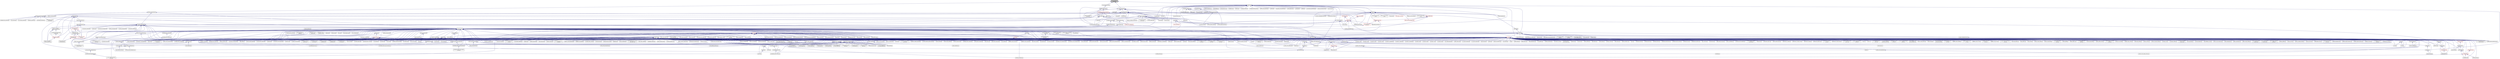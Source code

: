 digraph "one_size_heap_list_base.hpp"
{
  edge [fontname="Helvetica",fontsize="10",labelfontname="Helvetica",labelfontsize="10"];
  node [fontname="Helvetica",fontsize="10",shape=record];
  Node67 [label="one_size_heap_list\l_base.hpp",height=0.2,width=0.4,color="black", fillcolor="grey75", style="filled", fontcolor="black"];
  Node67 -> Node68 [dir="back",color="midnightblue",fontsize="10",style="solid",fontname="Helvetica"];
  Node68 [label="destroy_component.hpp",height=0.2,width=0.4,color="black", fillcolor="white", style="filled",URL="$d9/d8c/destroy__component_8hpp.html"];
  Node68 -> Node69 [dir="back",color="midnightblue",fontsize="10",style="solid",fontname="Helvetica"];
  Node69 [label="components.hpp",height=0.2,width=0.4,color="black", fillcolor="white", style="filled",URL="$d2/d8d/components_8hpp.html"];
  Node69 -> Node70 [dir="back",color="midnightblue",fontsize="10",style="solid",fontname="Helvetica"];
  Node70 [label="accumulator.hpp",height=0.2,width=0.4,color="black", fillcolor="white", style="filled",URL="$d4/d9d/server_2accumulator_8hpp.html"];
  Node70 -> Node71 [dir="back",color="midnightblue",fontsize="10",style="solid",fontname="Helvetica"];
  Node71 [label="accumulator.cpp",height=0.2,width=0.4,color="black", fillcolor="white", style="filled",URL="$d1/d81/accumulator_8cpp.html"];
  Node70 -> Node72 [dir="back",color="midnightblue",fontsize="10",style="solid",fontname="Helvetica"];
  Node72 [label="accumulator.hpp",height=0.2,width=0.4,color="black", fillcolor="white", style="filled",URL="$d8/d5e/accumulator_8hpp.html"];
  Node72 -> Node73 [dir="back",color="midnightblue",fontsize="10",style="solid",fontname="Helvetica"];
  Node73 [label="accumulator_client.cpp",height=0.2,width=0.4,color="black", fillcolor="white", style="filled",URL="$d7/dd0/accumulator__client_8cpp.html"];
  Node69 -> Node72 [dir="back",color="midnightblue",fontsize="10",style="solid",fontname="Helvetica"];
  Node69 -> Node74 [dir="back",color="midnightblue",fontsize="10",style="solid",fontname="Helvetica"];
  Node74 [label="template_accumulator.hpp",height=0.2,width=0.4,color="black", fillcolor="white", style="filled",URL="$d0/d3f/server_2template__accumulator_8hpp.html"];
  Node74 -> Node75 [dir="back",color="midnightblue",fontsize="10",style="solid",fontname="Helvetica"];
  Node75 [label="template_accumulator.hpp",height=0.2,width=0.4,color="black", fillcolor="white", style="filled",URL="$dd/da9/template__accumulator_8hpp.html"];
  Node75 -> Node76 [dir="back",color="midnightblue",fontsize="10",style="solid",fontname="Helvetica"];
  Node76 [label="template_accumulator\l_client.cpp",height=0.2,width=0.4,color="black", fillcolor="white", style="filled",URL="$df/d93/template__accumulator__client_8cpp.html"];
  Node69 -> Node77 [dir="back",color="midnightblue",fontsize="10",style="solid",fontname="Helvetica"];
  Node77 [label="template_function_accumulator.hpp",height=0.2,width=0.4,color="black", fillcolor="white", style="filled",URL="$d7/da6/server_2template__function__accumulator_8hpp.html"];
  Node77 -> Node78 [dir="back",color="midnightblue",fontsize="10",style="solid",fontname="Helvetica"];
  Node78 [label="template_function_accumulator.cpp",height=0.2,width=0.4,color="black", fillcolor="white", style="filled",URL="$d5/d02/template__function__accumulator_8cpp.html"];
  Node77 -> Node79 [dir="back",color="midnightblue",fontsize="10",style="solid",fontname="Helvetica"];
  Node79 [label="template_function_accumulator.hpp",height=0.2,width=0.4,color="black", fillcolor="white", style="filled",URL="$d3/de9/template__function__accumulator_8hpp.html"];
  Node79 -> Node80 [dir="back",color="midnightblue",fontsize="10",style="solid",fontname="Helvetica"];
  Node80 [label="template_function_accumulator\l_client.cpp",height=0.2,width=0.4,color="black", fillcolor="white", style="filled",URL="$d0/dc6/template__function__accumulator__client_8cpp.html"];
  Node69 -> Node75 [dir="back",color="midnightblue",fontsize="10",style="solid",fontname="Helvetica"];
  Node69 -> Node78 [dir="back",color="midnightblue",fontsize="10",style="solid",fontname="Helvetica"];
  Node69 -> Node79 [dir="back",color="midnightblue",fontsize="10",style="solid",fontname="Helvetica"];
  Node69 -> Node81 [dir="back",color="midnightblue",fontsize="10",style="solid",fontname="Helvetica"];
  Node81 [label="allgather_module.cpp",height=0.2,width=0.4,color="black", fillcolor="white", style="filled",URL="$df/de4/allgather__module_8cpp.html"];
  Node69 -> Node82 [dir="back",color="midnightblue",fontsize="10",style="solid",fontname="Helvetica"];
  Node82 [label="allgather.hpp",height=0.2,width=0.4,color="black", fillcolor="white", style="filled",URL="$d4/d4a/allgather_8hpp.html"];
  Node82 -> Node81 [dir="back",color="midnightblue",fontsize="10",style="solid",fontname="Helvetica"];
  Node82 -> Node83 [dir="back",color="midnightblue",fontsize="10",style="solid",fontname="Helvetica"];
  Node83 [label="allgather.cpp",height=0.2,width=0.4,color="black", fillcolor="white", style="filled",URL="$d7/d06/allgather_8cpp.html"];
  Node82 -> Node84 [dir="back",color="midnightblue",fontsize="10",style="solid",fontname="Helvetica"];
  Node84 [label="ag_client.cpp",height=0.2,width=0.4,color="black", fillcolor="white", style="filled",URL="$d4/d5d/ag__client_8cpp.html"];
  Node69 -> Node85 [dir="back",color="midnightblue",fontsize="10",style="solid",fontname="Helvetica"];
  Node85 [label="allgather_and_gate.hpp",height=0.2,width=0.4,color="black", fillcolor="white", style="filled",URL="$d9/dbb/allgather__and__gate_8hpp.html"];
  Node85 -> Node81 [dir="back",color="midnightblue",fontsize="10",style="solid",fontname="Helvetica"];
  Node85 -> Node86 [dir="back",color="midnightblue",fontsize="10",style="solid",fontname="Helvetica"];
  Node86 [label="allgather_and_gate.cpp",height=0.2,width=0.4,color="black", fillcolor="white", style="filled",URL="$d1/d56/allgather__and__gate_8cpp.html"];
  Node85 -> Node84 [dir="back",color="midnightblue",fontsize="10",style="solid",fontname="Helvetica"];
  Node69 -> Node87 [dir="back",color="midnightblue",fontsize="10",style="solid",fontname="Helvetica"];
  Node87 [label="cancelable_action.cpp",height=0.2,width=0.4,color="black", fillcolor="white", style="filled",URL="$d5/d0c/cancelable__action_8cpp.html"];
  Node69 -> Node88 [dir="back",color="midnightblue",fontsize="10",style="solid",fontname="Helvetica"];
  Node88 [label="cancelable_action.hpp",height=0.2,width=0.4,color="black", fillcolor="white", style="filled",URL="$d5/d4d/server_2cancelable__action_8hpp.html"];
  Node88 -> Node87 [dir="back",color="midnightblue",fontsize="10",style="solid",fontname="Helvetica"];
  Node88 -> Node89 [dir="back",color="midnightblue",fontsize="10",style="solid",fontname="Helvetica"];
  Node89 [label="cancelable_action.hpp",height=0.2,width=0.4,color="black", fillcolor="white", style="filled",URL="$d0/da3/stubs_2cancelable__action_8hpp.html"];
  Node89 -> Node90 [dir="back",color="midnightblue",fontsize="10",style="solid",fontname="Helvetica"];
  Node90 [label="cancelable_action.hpp",height=0.2,width=0.4,color="black", fillcolor="white", style="filled",URL="$d6/d28/cancelable__action_8hpp.html"];
  Node90 -> Node91 [dir="back",color="midnightblue",fontsize="10",style="solid",fontname="Helvetica"];
  Node91 [label="cancelable_action_client.cpp",height=0.2,width=0.4,color="black", fillcolor="white", style="filled",URL="$d1/db8/cancelable__action__client_8cpp.html"];
  Node69 -> Node90 [dir="back",color="midnightblue",fontsize="10",style="solid",fontname="Helvetica"];
  Node69 -> Node92 [dir="back",color="midnightblue",fontsize="10",style="solid",fontname="Helvetica"];
  Node92 [label="hello_world_component.hpp",height=0.2,width=0.4,color="black", fillcolor="white", style="filled",URL="$df/df0/hello__world__component_8hpp.html"];
  Node92 -> Node93 [dir="back",color="midnightblue",fontsize="10",style="solid",fontname="Helvetica"];
  Node93 [label="hello_world_client.cpp",height=0.2,width=0.4,color="black", fillcolor="white", style="filled",URL="$d5/da6/hello__world__client_8cpp.html"];
  Node92 -> Node94 [dir="back",color="midnightblue",fontsize="10",style="solid",fontname="Helvetica"];
  Node94 [label="hello_world_component.cpp",height=0.2,width=0.4,color="black", fillcolor="white", style="filled",URL="$d8/daa/hello__world__component_8cpp.html"];
  Node69 -> Node95 [dir="back",color="midnightblue",fontsize="10",style="solid",fontname="Helvetica"];
  Node95 [label="row.hpp",height=0.2,width=0.4,color="black", fillcolor="white", style="filled",URL="$de/d74/server_2row_8hpp.html"];
  Node95 -> Node96 [dir="back",color="midnightblue",fontsize="10",style="solid",fontname="Helvetica"];
  Node96 [label="row.hpp",height=0.2,width=0.4,color="red", fillcolor="white", style="filled",URL="$dc/d69/row_8hpp.html"];
  Node96 -> Node103 [dir="back",color="midnightblue",fontsize="10",style="solid",fontname="Helvetica"];
  Node103 [label="stencil_iterator.hpp",height=0.2,width=0.4,color="black", fillcolor="white", style="filled",URL="$dc/d5c/server_2stencil__iterator_8hpp.html"];
  Node103 -> Node99 [dir="back",color="midnightblue",fontsize="10",style="solid",fontname="Helvetica"];
  Node99 [label="solver.hpp",height=0.2,width=0.4,color="black", fillcolor="white", style="filled",URL="$db/d9a/server_2solver_8hpp.html"];
  Node99 -> Node100 [dir="back",color="midnightblue",fontsize="10",style="solid",fontname="Helvetica"];
  Node100 [label="solver.hpp",height=0.2,width=0.4,color="black", fillcolor="white", style="filled",URL="$d2/d1c/solver_8hpp.html"];
  Node100 -> Node98 [dir="back",color="midnightblue",fontsize="10",style="solid",fontname="Helvetica"];
  Node98 [label="jacobi.cpp",height=0.2,width=0.4,color="black", fillcolor="white", style="filled",URL="$d2/d27/jacobi_8cpp.html"];
  Node99 -> Node101 [dir="back",color="midnightblue",fontsize="10",style="solid",fontname="Helvetica"];
  Node101 [label="solver.cpp",height=0.2,width=0.4,color="black", fillcolor="white", style="filled",URL="$d6/d94/solver_8cpp.html"];
  Node103 -> Node104 [dir="back",color="midnightblue",fontsize="10",style="solid",fontname="Helvetica"];
  Node104 [label="stencil_iterator.cpp",height=0.2,width=0.4,color="black", fillcolor="white", style="filled",URL="$d6/de1/server_2stencil__iterator_8cpp.html"];
  Node103 -> Node105 [dir="back",color="midnightblue",fontsize="10",style="solid",fontname="Helvetica"];
  Node105 [label="stencil_iterator.cpp",height=0.2,width=0.4,color="black", fillcolor="white", style="filled",URL="$d7/d71/stencil__iterator_8cpp.html"];
  Node96 -> Node102 [dir="back",color="midnightblue",fontsize="10",style="solid",fontname="Helvetica"];
  Node102 [label="grid.cpp",height=0.2,width=0.4,color="black", fillcolor="white", style="filled",URL="$d6/d1b/jacobi__component_2grid_8cpp.html"];
  Node95 -> Node106 [dir="back",color="midnightblue",fontsize="10",style="solid",fontname="Helvetica"];
  Node106 [label="row.cpp",height=0.2,width=0.4,color="black", fillcolor="white", style="filled",URL="$d3/d86/server_2row_8cpp.html"];
  Node69 -> Node103 [dir="back",color="midnightblue",fontsize="10",style="solid",fontname="Helvetica"];
  Node69 -> Node99 [dir="back",color="midnightblue",fontsize="10",style="solid",fontname="Helvetica"];
  Node69 -> Node107 [dir="back",color="midnightblue",fontsize="10",style="solid",fontname="Helvetica"];
  Node107 [label="jacobi_component.cpp",height=0.2,width=0.4,color="black", fillcolor="white", style="filled",URL="$d1/d25/jacobi__component_8cpp.html"];
  Node69 -> Node108 [dir="back",color="midnightblue",fontsize="10",style="solid",fontname="Helvetica"];
  Node108 [label="nqueen.hpp",height=0.2,width=0.4,color="black", fillcolor="white", style="filled",URL="$de/d58/server_2nqueen_8hpp.html"];
  Node108 -> Node109 [dir="back",color="midnightblue",fontsize="10",style="solid",fontname="Helvetica"];
  Node109 [label="nqueen.cpp",height=0.2,width=0.4,color="black", fillcolor="white", style="filled",URL="$db/dca/nqueen_8cpp.html"];
  Node108 -> Node110 [dir="back",color="midnightblue",fontsize="10",style="solid",fontname="Helvetica"];
  Node110 [label="nqueen.hpp",height=0.2,width=0.4,color="black", fillcolor="white", style="filled",URL="$da/dfd/stubs_2nqueen_8hpp.html"];
  Node110 -> Node111 [dir="back",color="midnightblue",fontsize="10",style="solid",fontname="Helvetica"];
  Node111 [label="nqueen.hpp",height=0.2,width=0.4,color="black", fillcolor="white", style="filled",URL="$d0/d07/nqueen_8hpp.html"];
  Node111 -> Node112 [dir="back",color="midnightblue",fontsize="10",style="solid",fontname="Helvetica"];
  Node112 [label="nqueen_client.cpp",height=0.2,width=0.4,color="black", fillcolor="white", style="filled",URL="$d3/d5e/nqueen__client_8cpp.html"];
  Node69 -> Node113 [dir="back",color="midnightblue",fontsize="10",style="solid",fontname="Helvetica"];
  Node113 [label="sine.cpp",height=0.2,width=0.4,color="black", fillcolor="white", style="filled",URL="$d3/d0d/server_2sine_8cpp.html"];
  Node69 -> Node114 [dir="back",color="midnightblue",fontsize="10",style="solid",fontname="Helvetica"];
  Node114 [label="component_ctors.cpp",height=0.2,width=0.4,color="black", fillcolor="white", style="filled",URL="$d3/d2a/component__ctors_8cpp.html"];
  Node69 -> Node115 [dir="back",color="midnightblue",fontsize="10",style="solid",fontname="Helvetica"];
  Node115 [label="component_in_executable.cpp",height=0.2,width=0.4,color="black", fillcolor="white", style="filled",URL="$d8/d4b/component__in__executable_8cpp.html"];
  Node69 -> Node116 [dir="back",color="midnightblue",fontsize="10",style="solid",fontname="Helvetica"];
  Node116 [label="component_inheritance.cpp",height=0.2,width=0.4,color="black", fillcolor="white", style="filled",URL="$d8/d55/component__inheritance_8cpp.html"];
  Node69 -> Node117 [dir="back",color="midnightblue",fontsize="10",style="solid",fontname="Helvetica"];
  Node117 [label="component_with_executor.cpp",height=0.2,width=0.4,color="black", fillcolor="white", style="filled",URL="$d4/d20/component__with__executor_8cpp.html"];
  Node69 -> Node118 [dir="back",color="midnightblue",fontsize="10",style="solid",fontname="Helvetica"];
  Node118 [label="factorial.cpp",height=0.2,width=0.4,color="black", fillcolor="white", style="filled",URL="$d9/d00/factorial_8cpp.html"];
  Node69 -> Node119 [dir="back",color="midnightblue",fontsize="10",style="solid",fontname="Helvetica"];
  Node119 [label="hello_world.cpp",height=0.2,width=0.4,color="black", fillcolor="white", style="filled",URL="$d0/d67/hello__world_8cpp.html"];
  Node69 -> Node120 [dir="back",color="midnightblue",fontsize="10",style="solid",fontname="Helvetica"];
  Node120 [label="latch_local.cpp",height=0.2,width=0.4,color="black", fillcolor="white", style="filled",URL="$dd/dd3/latch__local_8cpp.html"];
  Node69 -> Node121 [dir="back",color="midnightblue",fontsize="10",style="solid",fontname="Helvetica"];
  Node121 [label="latch_remote.cpp",height=0.2,width=0.4,color="black", fillcolor="white", style="filled",URL="$df/d59/latch__remote_8cpp.html"];
  Node69 -> Node122 [dir="back",color="midnightblue",fontsize="10",style="solid",fontname="Helvetica"];
  Node122 [label="pingpong.cpp",height=0.2,width=0.4,color="black", fillcolor="white", style="filled",URL="$dd/d4d/pingpong_8cpp.html"];
  Node69 -> Node123 [dir="back",color="midnightblue",fontsize="10",style="solid",fontname="Helvetica"];
  Node123 [label="random_mem_access.hpp",height=0.2,width=0.4,color="black", fillcolor="white", style="filled",URL="$d0/d19/server_2random__mem__access_8hpp.html"];
  Node123 -> Node124 [dir="back",color="midnightblue",fontsize="10",style="solid",fontname="Helvetica"];
  Node124 [label="random_mem_access.cpp",height=0.2,width=0.4,color="black", fillcolor="white", style="filled",URL="$d1/d51/random__mem__access_8cpp.html"];
  Node123 -> Node125 [dir="back",color="midnightblue",fontsize="10",style="solid",fontname="Helvetica"];
  Node125 [label="random_mem_access.hpp",height=0.2,width=0.4,color="black", fillcolor="white", style="filled",URL="$d3/d32/stubs_2random__mem__access_8hpp.html"];
  Node125 -> Node126 [dir="back",color="midnightblue",fontsize="10",style="solid",fontname="Helvetica"];
  Node126 [label="random_mem_access.hpp",height=0.2,width=0.4,color="black", fillcolor="white", style="filled",URL="$db/de8/random__mem__access_8hpp.html"];
  Node126 -> Node127 [dir="back",color="midnightblue",fontsize="10",style="solid",fontname="Helvetica"];
  Node127 [label="random_mem_access_client.cpp",height=0.2,width=0.4,color="black", fillcolor="white", style="filled",URL="$df/d1b/random__mem__access__client_8cpp.html"];
  Node69 -> Node128 [dir="back",color="midnightblue",fontsize="10",style="solid",fontname="Helvetica"];
  Node128 [label="sheneos_compare.cpp",height=0.2,width=0.4,color="black", fillcolor="white", style="filled",URL="$dc/d11/sheneos__compare_8cpp.html"];
  Node69 -> Node129 [dir="back",color="midnightblue",fontsize="10",style="solid",fontname="Helvetica"];
  Node129 [label="throttle.hpp",height=0.2,width=0.4,color="black", fillcolor="white", style="filled",URL="$db/dc9/server_2throttle_8hpp.html"];
  Node129 -> Node130 [dir="back",color="midnightblue",fontsize="10",style="solid",fontname="Helvetica"];
  Node130 [label="throttle.cpp",height=0.2,width=0.4,color="black", fillcolor="white", style="filled",URL="$de/d56/server_2throttle_8cpp.html"];
  Node129 -> Node131 [dir="back",color="midnightblue",fontsize="10",style="solid",fontname="Helvetica"];
  Node131 [label="throttle.hpp",height=0.2,width=0.4,color="black", fillcolor="white", style="filled",URL="$d5/dec/stubs_2throttle_8hpp.html"];
  Node131 -> Node132 [dir="back",color="midnightblue",fontsize="10",style="solid",fontname="Helvetica"];
  Node132 [label="throttle.hpp",height=0.2,width=0.4,color="black", fillcolor="white", style="filled",URL="$d2/d2e/throttle_8hpp.html"];
  Node132 -> Node133 [dir="back",color="midnightblue",fontsize="10",style="solid",fontname="Helvetica"];
  Node133 [label="throttle.cpp",height=0.2,width=0.4,color="black", fillcolor="white", style="filled",URL="$db/d02/throttle_8cpp.html"];
  Node132 -> Node134 [dir="back",color="midnightblue",fontsize="10",style="solid",fontname="Helvetica"];
  Node134 [label="throttle_client.cpp",height=0.2,width=0.4,color="black", fillcolor="white", style="filled",URL="$d0/db7/throttle__client_8cpp.html"];
  Node69 -> Node134 [dir="back",color="midnightblue",fontsize="10",style="solid",fontname="Helvetica"];
  Node69 -> Node135 [dir="back",color="midnightblue",fontsize="10",style="solid",fontname="Helvetica"];
  Node135 [label="simple_central_tuplespace.hpp",height=0.2,width=0.4,color="black", fillcolor="white", style="filled",URL="$db/d69/server_2simple__central__tuplespace_8hpp.html"];
  Node135 -> Node136 [dir="back",color="midnightblue",fontsize="10",style="solid",fontname="Helvetica"];
  Node136 [label="simple_central_tuplespace.cpp",height=0.2,width=0.4,color="black", fillcolor="white", style="filled",URL="$d3/dec/simple__central__tuplespace_8cpp.html"];
  Node135 -> Node137 [dir="back",color="midnightblue",fontsize="10",style="solid",fontname="Helvetica"];
  Node137 [label="simple_central_tuplespace.hpp",height=0.2,width=0.4,color="black", fillcolor="white", style="filled",URL="$d0/d4b/stubs_2simple__central__tuplespace_8hpp.html"];
  Node137 -> Node138 [dir="back",color="midnightblue",fontsize="10",style="solid",fontname="Helvetica"];
  Node138 [label="simple_central_tuplespace.hpp",height=0.2,width=0.4,color="black", fillcolor="white", style="filled",URL="$d5/ddd/simple__central__tuplespace_8hpp.html"];
  Node138 -> Node139 [dir="back",color="midnightblue",fontsize="10",style="solid",fontname="Helvetica"];
  Node139 [label="simple_central_tuplespace\l_client.cpp",height=0.2,width=0.4,color="black", fillcolor="white", style="filled",URL="$d1/d7b/simple__central__tuplespace__client_8cpp.html"];
  Node69 -> Node140 [dir="back",color="midnightblue",fontsize="10",style="solid",fontname="Helvetica"];
  Node140 [label="tuples_warehouse.hpp",height=0.2,width=0.4,color="black", fillcolor="white", style="filled",URL="$da/de6/tuples__warehouse_8hpp.html"];
  Node140 -> Node135 [dir="back",color="midnightblue",fontsize="10",style="solid",fontname="Helvetica"];
  Node69 -> Node138 [dir="back",color="midnightblue",fontsize="10",style="solid",fontname="Helvetica"];
  Node69 -> Node141 [dir="back",color="midnightblue",fontsize="10",style="solid",fontname="Helvetica"];
  Node141 [label="iostreams.hpp",height=0.2,width=0.4,color="black", fillcolor="white", style="filled",URL="$de/d22/iostreams_8hpp.html"];
  Node141 -> Node83 [dir="back",color="midnightblue",fontsize="10",style="solid",fontname="Helvetica"];
  Node141 -> Node86 [dir="back",color="midnightblue",fontsize="10",style="solid",fontname="Helvetica"];
  Node141 -> Node142 [dir="back",color="midnightblue",fontsize="10",style="solid",fontname="Helvetica"];
  Node142 [label="async_io_action.cpp",height=0.2,width=0.4,color="black", fillcolor="white", style="filled",URL="$d3/df5/async__io__action_8cpp.html"];
  Node141 -> Node143 [dir="back",color="midnightblue",fontsize="10",style="solid",fontname="Helvetica"];
  Node143 [label="async_io_external.cpp",height=0.2,width=0.4,color="black", fillcolor="white", style="filled",URL="$da/d9a/async__io__external_8cpp.html"];
  Node141 -> Node144 [dir="back",color="midnightblue",fontsize="10",style="solid",fontname="Helvetica"];
  Node144 [label="async_io_low_level.cpp",height=0.2,width=0.4,color="black", fillcolor="white", style="filled",URL="$dc/d10/async__io__low__level_8cpp.html"];
  Node141 -> Node145 [dir="back",color="midnightblue",fontsize="10",style="solid",fontname="Helvetica"];
  Node145 [label="async_io_simple.cpp",height=0.2,width=0.4,color="black", fillcolor="white", style="filled",URL="$da/db7/async__io__simple_8cpp.html"];
  Node141 -> Node146 [dir="back",color="midnightblue",fontsize="10",style="solid",fontname="Helvetica"];
  Node146 [label="os_thread_num.cpp",height=0.2,width=0.4,color="black", fillcolor="white", style="filled",URL="$d2/dfb/os__thread__num_8cpp.html"];
  Node141 -> Node147 [dir="back",color="midnightblue",fontsize="10",style="solid",fontname="Helvetica"];
  Node147 [label="rnd_future_reduce.cpp",height=0.2,width=0.4,color="black", fillcolor="white", style="filled",URL="$d1/db5/rnd__future__reduce_8cpp.html"];
  Node141 -> Node148 [dir="back",color="midnightblue",fontsize="10",style="solid",fontname="Helvetica"];
  Node148 [label="heartbeat_console.cpp",height=0.2,width=0.4,color="black", fillcolor="white", style="filled",URL="$da/de8/heartbeat__console_8cpp.html"];
  Node141 -> Node94 [dir="back",color="midnightblue",fontsize="10",style="solid",fontname="Helvetica"];
  Node141 -> Node98 [dir="back",color="midnightblue",fontsize="10",style="solid",fontname="Helvetica"];
  Node141 -> Node103 [dir="back",color="midnightblue",fontsize="10",style="solid",fontname="Helvetica"];
  Node141 -> Node102 [dir="back",color="midnightblue",fontsize="10",style="solid",fontname="Helvetica"];
  Node141 -> Node149 [dir="back",color="midnightblue",fontsize="10",style="solid",fontname="Helvetica"];
  Node149 [label="access_counter_set.cpp",height=0.2,width=0.4,color="black", fillcolor="white", style="filled",URL="$dc/d52/access__counter__set_8cpp.html"];
  Node141 -> Node150 [dir="back",color="midnightblue",fontsize="10",style="solid",fontname="Helvetica"];
  Node150 [label="1d_wave_equation.cpp",height=0.2,width=0.4,color="black", fillcolor="white", style="filled",URL="$da/dab/1d__wave__equation_8cpp.html"];
  Node141 -> Node151 [dir="back",color="midnightblue",fontsize="10",style="solid",fontname="Helvetica"];
  Node151 [label="allow_unknown_options.cpp",height=0.2,width=0.4,color="black", fillcolor="white", style="filled",URL="$d9/dc9/allow__unknown__options_8cpp.html"];
  Node141 -> Node152 [dir="back",color="midnightblue",fontsize="10",style="solid",fontname="Helvetica"];
  Node152 [label="command_line_handling.cpp",height=0.2,width=0.4,color="black", fillcolor="white", style="filled",URL="$d4/d05/examples_2quickstart_2command__line__handling_8cpp.html"];
  Node141 -> Node114 [dir="back",color="midnightblue",fontsize="10",style="solid",fontname="Helvetica"];
  Node141 -> Node115 [dir="back",color="midnightblue",fontsize="10",style="solid",fontname="Helvetica"];
  Node141 -> Node116 [dir="back",color="midnightblue",fontsize="10",style="solid",fontname="Helvetica"];
  Node141 -> Node117 [dir="back",color="midnightblue",fontsize="10",style="solid",fontname="Helvetica"];
  Node141 -> Node153 [dir="back",color="midnightblue",fontsize="10",style="solid",fontname="Helvetica"];
  Node153 [label="customize_async.cpp",height=0.2,width=0.4,color="black", fillcolor="white", style="filled",URL="$d0/d82/customize__async_8cpp.html"];
  Node141 -> Node154 [dir="back",color="midnightblue",fontsize="10",style="solid",fontname="Helvetica"];
  Node154 [label="enumerate_threads.cpp",height=0.2,width=0.4,color="black", fillcolor="white", style="filled",URL="$d3/dd4/enumerate__threads_8cpp.html"];
  Node141 -> Node155 [dir="back",color="midnightblue",fontsize="10",style="solid",fontname="Helvetica"];
  Node155 [label="error_handling.cpp",height=0.2,width=0.4,color="black", fillcolor="white", style="filled",URL="$d9/d96/error__handling_8cpp.html"];
  Node141 -> Node156 [dir="back",color="midnightblue",fontsize="10",style="solid",fontname="Helvetica"];
  Node156 [label="event_synchronization.cpp",height=0.2,width=0.4,color="black", fillcolor="white", style="filled",URL="$d0/d35/event__synchronization_8cpp.html"];
  Node141 -> Node157 [dir="back",color="midnightblue",fontsize="10",style="solid",fontname="Helvetica"];
  Node157 [label="fractals.cpp",height=0.2,width=0.4,color="black", fillcolor="white", style="filled",URL="$d8/d58/fractals_8cpp.html"];
  Node141 -> Node158 [dir="back",color="midnightblue",fontsize="10",style="solid",fontname="Helvetica"];
  Node158 [label="fractals_executor.cpp",height=0.2,width=0.4,color="black", fillcolor="white", style="filled",URL="$d9/da9/fractals__executor_8cpp.html"];
  Node141 -> Node119 [dir="back",color="midnightblue",fontsize="10",style="solid",fontname="Helvetica"];
  Node141 -> Node159 [dir="back",color="midnightblue",fontsize="10",style="solid",fontname="Helvetica"];
  Node159 [label="interval_timer.cpp",height=0.2,width=0.4,color="black", fillcolor="white", style="filled",URL="$de/df1/examples_2quickstart_2interval__timer_8cpp.html"];
  Node141 -> Node160 [dir="back",color="midnightblue",fontsize="10",style="solid",fontname="Helvetica"];
  Node160 [label="local_channel.cpp",height=0.2,width=0.4,color="black", fillcolor="white", style="filled",URL="$d0/d3e/local__channel_8cpp.html"];
  Node141 -> Node122 [dir="back",color="midnightblue",fontsize="10",style="solid",fontname="Helvetica"];
  Node141 -> Node161 [dir="back",color="midnightblue",fontsize="10",style="solid",fontname="Helvetica"];
  Node161 [label="shared_mutex.cpp",height=0.2,width=0.4,color="black", fillcolor="white", style="filled",URL="$da/d0b/shared__mutex_8cpp.html"];
  Node141 -> Node162 [dir="back",color="midnightblue",fontsize="10",style="solid",fontname="Helvetica"];
  Node162 [label="sierpinski.cpp",height=0.2,width=0.4,color="black", fillcolor="white", style="filled",URL="$d3/d7e/sierpinski_8cpp.html"];
  Node141 -> Node163 [dir="back",color="midnightblue",fontsize="10",style="solid",fontname="Helvetica"];
  Node163 [label="simple_future_continuation.cpp",height=0.2,width=0.4,color="black", fillcolor="white", style="filled",URL="$d8/d3c/simple__future__continuation_8cpp.html"];
  Node141 -> Node164 [dir="back",color="midnightblue",fontsize="10",style="solid",fontname="Helvetica"];
  Node164 [label="simplest_hello_world.cpp",height=0.2,width=0.4,color="black", fillcolor="white", style="filled",URL="$d7/ddc/simplest__hello__world_8cpp.html"];
  Node141 -> Node165 [dir="back",color="midnightblue",fontsize="10",style="solid",fontname="Helvetica"];
  Node165 [label="sort_by_key_demo.cpp",height=0.2,width=0.4,color="black", fillcolor="white", style="filled",URL="$da/d20/sort__by__key__demo_8cpp.html"];
  Node141 -> Node166 [dir="back",color="midnightblue",fontsize="10",style="solid",fontname="Helvetica"];
  Node166 [label="timed_futures.cpp",height=0.2,width=0.4,color="black", fillcolor="white", style="filled",URL="$d6/d8d/timed__futures_8cpp.html"];
  Node141 -> Node167 [dir="back",color="midnightblue",fontsize="10",style="solid",fontname="Helvetica"];
  Node167 [label="vector_counting_dotproduct.cpp",height=0.2,width=0.4,color="black", fillcolor="white", style="filled",URL="$df/de9/vector__counting__dotproduct_8cpp.html"];
  Node141 -> Node168 [dir="back",color="midnightblue",fontsize="10",style="solid",fontname="Helvetica"];
  Node168 [label="vector_zip_dotproduct.cpp",height=0.2,width=0.4,color="black", fillcolor="white", style="filled",URL="$dc/d18/vector__zip__dotproduct_8cpp.html"];
  Node141 -> Node169 [dir="back",color="midnightblue",fontsize="10",style="solid",fontname="Helvetica"];
  Node169 [label="oversubscribing_resource\l_partitioner.cpp",height=0.2,width=0.4,color="black", fillcolor="white", style="filled",URL="$dd/dee/oversubscribing__resource__partitioner_8cpp.html"];
  Node141 -> Node170 [dir="back",color="midnightblue",fontsize="10",style="solid",fontname="Helvetica"];
  Node170 [label="simple_resource_partitioner.cpp",height=0.2,width=0.4,color="black", fillcolor="white", style="filled",URL="$d5/df9/simple__resource__partitioner_8cpp.html"];
  Node141 -> Node171 [dir="back",color="midnightblue",fontsize="10",style="solid",fontname="Helvetica"];
  Node171 [label="thread_aware_timer.cpp",height=0.2,width=0.4,color="black", fillcolor="white", style="filled",URL="$df/d11/examples_2thread__aware__timer_2thread__aware__timer_8cpp.html"];
  Node141 -> Node139 [dir="back",color="midnightblue",fontsize="10",style="solid",fontname="Helvetica"];
  Node141 -> Node172 [dir="back",color="midnightblue",fontsize="10",style="solid",fontname="Helvetica"];
  Node172 [label="foreach_scaling.cpp",height=0.2,width=0.4,color="black", fillcolor="white", style="filled",URL="$d4/d94/foreach__scaling_8cpp.html"];
  Node141 -> Node173 [dir="back",color="midnightblue",fontsize="10",style="solid",fontname="Helvetica"];
  Node173 [label="future_overhead.cpp",height=0.2,width=0.4,color="black", fillcolor="white", style="filled",URL="$d3/d79/future__overhead_8cpp.html"];
  Node141 -> Node174 [dir="back",color="midnightblue",fontsize="10",style="solid",fontname="Helvetica"];
  Node174 [label="hpx_heterogeneous_timed\l_task_spawn.cpp",height=0.2,width=0.4,color="black", fillcolor="white", style="filled",URL="$dd/d27/hpx__heterogeneous__timed__task__spawn_8cpp.html"];
  Node141 -> Node175 [dir="back",color="midnightblue",fontsize="10",style="solid",fontname="Helvetica"];
  Node175 [label="hpx_homogeneous_timed\l_task_spawn_executors.cpp",height=0.2,width=0.4,color="black", fillcolor="white", style="filled",URL="$d1/d3b/hpx__homogeneous__timed__task__spawn__executors_8cpp.html"];
  Node141 -> Node176 [dir="back",color="midnightblue",fontsize="10",style="solid",fontname="Helvetica"];
  Node176 [label="parent_vs_child_stealing.cpp",height=0.2,width=0.4,color="black", fillcolor="white", style="filled",URL="$d2/d07/parent__vs__child__stealing_8cpp.html"];
  Node141 -> Node177 [dir="back",color="midnightblue",fontsize="10",style="solid",fontname="Helvetica"];
  Node177 [label="partitioned_vector\l_foreach.cpp",height=0.2,width=0.4,color="black", fillcolor="white", style="filled",URL="$df/d5f/partitioned__vector__foreach_8cpp.html"];
  Node141 -> Node178 [dir="back",color="midnightblue",fontsize="10",style="solid",fontname="Helvetica"];
  Node178 [label="serialization_overhead.cpp",height=0.2,width=0.4,color="black", fillcolor="white", style="filled",URL="$d3/df8/serialization__overhead_8cpp.html"];
  Node141 -> Node179 [dir="back",color="midnightblue",fontsize="10",style="solid",fontname="Helvetica"];
  Node179 [label="sizeof.cpp",height=0.2,width=0.4,color="black", fillcolor="white", style="filled",URL="$d3/d0f/sizeof_8cpp.html"];
  Node141 -> Node180 [dir="back",color="midnightblue",fontsize="10",style="solid",fontname="Helvetica"];
  Node180 [label="skynet.cpp",height=0.2,width=0.4,color="black", fillcolor="white", style="filled",URL="$d0/dc3/skynet_8cpp.html"];
  Node141 -> Node181 [dir="back",color="midnightblue",fontsize="10",style="solid",fontname="Helvetica"];
  Node181 [label="spinlock_overhead1.cpp",height=0.2,width=0.4,color="black", fillcolor="white", style="filled",URL="$d0/d32/spinlock__overhead1_8cpp.html"];
  Node141 -> Node182 [dir="back",color="midnightblue",fontsize="10",style="solid",fontname="Helvetica"];
  Node182 [label="spinlock_overhead2.cpp",height=0.2,width=0.4,color="black", fillcolor="white", style="filled",URL="$de/d55/spinlock__overhead2_8cpp.html"];
  Node141 -> Node183 [dir="back",color="midnightblue",fontsize="10",style="solid",fontname="Helvetica"];
  Node183 [label="stencil3_iterators.cpp",height=0.2,width=0.4,color="black", fillcolor="white", style="filled",URL="$db/d9e/stencil3__iterators_8cpp.html"];
  Node141 -> Node184 [dir="back",color="midnightblue",fontsize="10",style="solid",fontname="Helvetica"];
  Node184 [label="stream.cpp",height=0.2,width=0.4,color="black", fillcolor="white", style="filled",URL="$da/d5f/stream_8cpp.html"];
  Node141 -> Node185 [dir="back",color="midnightblue",fontsize="10",style="solid",fontname="Helvetica"];
  Node185 [label="transform_reduce_binary\l_scaling.cpp",height=0.2,width=0.4,color="black", fillcolor="white", style="filled",URL="$d1/dae/transform__reduce__binary__scaling_8cpp.html"];
  Node141 -> Node186 [dir="back",color="midnightblue",fontsize="10",style="solid",fontname="Helvetica"];
  Node186 [label="transform_reduce_scaling.cpp",height=0.2,width=0.4,color="black", fillcolor="white", style="filled",URL="$db/d2a/transform__reduce__scaling_8cpp.html"];
  Node141 -> Node187 [dir="back",color="midnightblue",fontsize="10",style="solid",fontname="Helvetica"];
  Node187 [label="wait_all_timings.cpp",height=0.2,width=0.4,color="black", fillcolor="white", style="filled",URL="$d5/da1/wait__all__timings_8cpp.html"];
  Node141 -> Node188 [dir="back",color="midnightblue",fontsize="10",style="solid",fontname="Helvetica"];
  Node188 [label="minmax_element_performance.cpp",height=0.2,width=0.4,color="black", fillcolor="white", style="filled",URL="$d9/d93/minmax__element__performance_8cpp.html"];
  Node141 -> Node189 [dir="back",color="midnightblue",fontsize="10",style="solid",fontname="Helvetica"];
  Node189 [label="osu_bcast.cpp",height=0.2,width=0.4,color="black", fillcolor="white", style="filled",URL="$d3/dca/osu__bcast_8cpp.html"];
  Node141 -> Node190 [dir="back",color="midnightblue",fontsize="10",style="solid",fontname="Helvetica"];
  Node190 [label="osu_bibw.cpp",height=0.2,width=0.4,color="black", fillcolor="white", style="filled",URL="$d2/d04/osu__bibw_8cpp.html"];
  Node141 -> Node191 [dir="back",color="midnightblue",fontsize="10",style="solid",fontname="Helvetica"];
  Node191 [label="osu_bw.cpp",height=0.2,width=0.4,color="black", fillcolor="white", style="filled",URL="$d4/d20/osu__bw_8cpp.html"];
  Node141 -> Node192 [dir="back",color="midnightblue",fontsize="10",style="solid",fontname="Helvetica"];
  Node192 [label="osu_latency.cpp",height=0.2,width=0.4,color="black", fillcolor="white", style="filled",URL="$df/d58/osu__latency_8cpp.html"];
  Node141 -> Node193 [dir="back",color="midnightblue",fontsize="10",style="solid",fontname="Helvetica"];
  Node193 [label="osu_multi_lat.cpp",height=0.2,width=0.4,color="black", fillcolor="white", style="filled",URL="$d7/d91/osu__multi__lat_8cpp.html"];
  Node141 -> Node194 [dir="back",color="midnightblue",fontsize="10",style="solid",fontname="Helvetica"];
  Node194 [label="osu_scatter.cpp",height=0.2,width=0.4,color="black", fillcolor="white", style="filled",URL="$d4/d4c/osu__scatter_8cpp.html"];
  Node141 -> Node195 [dir="back",color="midnightblue",fontsize="10",style="solid",fontname="Helvetica"];
  Node195 [label="pingpong_performance.cpp",height=0.2,width=0.4,color="black", fillcolor="white", style="filled",URL="$de/d03/pingpong__performance_8cpp.html"];
  Node141 -> Node196 [dir="back",color="midnightblue",fontsize="10",style="solid",fontname="Helvetica"];
  Node196 [label="plain_action_1330.cpp",height=0.2,width=0.4,color="black", fillcolor="white", style="filled",URL="$d4/def/plain__action__1330_8cpp.html"];
  Node141 -> Node197 [dir="back",color="midnightblue",fontsize="10",style="solid",fontname="Helvetica"];
  Node197 [label="client_1950.cpp",height=0.2,width=0.4,color="black", fillcolor="white", style="filled",URL="$d0/d79/client__1950_8cpp.html"];
  Node141 -> Node198 [dir="back",color="midnightblue",fontsize="10",style="solid",fontname="Helvetica"];
  Node198 [label="lost_output_2236.cpp",height=0.2,width=0.4,color="black", fillcolor="white", style="filled",URL="$db/dd0/lost__output__2236_8cpp.html"];
  Node141 -> Node199 [dir="back",color="midnightblue",fontsize="10",style="solid",fontname="Helvetica"];
  Node199 [label="no_output_1173.cpp",height=0.2,width=0.4,color="black", fillcolor="white", style="filled",URL="$de/d67/no__output__1173_8cpp.html"];
  Node141 -> Node200 [dir="back",color="midnightblue",fontsize="10",style="solid",fontname="Helvetica"];
  Node200 [label="dataflow_future_swap.cpp",height=0.2,width=0.4,color="black", fillcolor="white", style="filled",URL="$dc/d8c/dataflow__future__swap_8cpp.html"];
  Node141 -> Node201 [dir="back",color="midnightblue",fontsize="10",style="solid",fontname="Helvetica"];
  Node201 [label="dataflow_future_swap2.cpp",height=0.2,width=0.4,color="black", fillcolor="white", style="filled",URL="$d1/db3/dataflow__future__swap2_8cpp.html"];
  Node141 -> Node202 [dir="back",color="midnightblue",fontsize="10",style="solid",fontname="Helvetica"];
  Node202 [label="promise_1620.cpp",height=0.2,width=0.4,color="black", fillcolor="white", style="filled",URL="$d2/d67/promise__1620_8cpp.html"];
  Node141 -> Node203 [dir="back",color="midnightblue",fontsize="10",style="solid",fontname="Helvetica"];
  Node203 [label="wait_all_hang_1946.cpp",height=0.2,width=0.4,color="black", fillcolor="white", style="filled",URL="$d5/d69/wait__all__hang__1946_8cpp.html"];
  Node141 -> Node204 [dir="back",color="midnightblue",fontsize="10",style="solid",fontname="Helvetica"];
  Node204 [label="function_argument.cpp",height=0.2,width=0.4,color="black", fillcolor="white", style="filled",URL="$db/da3/function__argument_8cpp.html"];
  Node141 -> Node205 [dir="back",color="midnightblue",fontsize="10",style="solid",fontname="Helvetica"];
  Node205 [label="function_serialization\l_728.cpp",height=0.2,width=0.4,color="black", fillcolor="white", style="filled",URL="$d8/db1/function__serialization__728_8cpp.html"];
  Node141 -> Node206 [dir="back",color="midnightblue",fontsize="10",style="solid",fontname="Helvetica"];
  Node206 [label="managed_refcnt_checker.cpp",height=0.2,width=0.4,color="black", fillcolor="white", style="filled",URL="$d7/d11/server_2managed__refcnt__checker_8cpp.html"];
  Node141 -> Node207 [dir="back",color="midnightblue",fontsize="10",style="solid",fontname="Helvetica"];
  Node207 [label="simple_refcnt_checker.cpp",height=0.2,width=0.4,color="black", fillcolor="white", style="filled",URL="$d7/d14/server_2simple__refcnt__checker_8cpp.html"];
  Node141 -> Node208 [dir="back",color="midnightblue",fontsize="10",style="solid",fontname="Helvetica"];
  Node208 [label="credit_exhaustion.cpp",height=0.2,width=0.4,color="black", fillcolor="white", style="filled",URL="$d6/d80/credit__exhaustion_8cpp.html"];
  Node141 -> Node209 [dir="back",color="midnightblue",fontsize="10",style="solid",fontname="Helvetica"];
  Node209 [label="local_address_rebind.cpp",height=0.2,width=0.4,color="black", fillcolor="white", style="filled",URL="$d1/d4f/local__address__rebind_8cpp.html"];
  Node141 -> Node210 [dir="back",color="midnightblue",fontsize="10",style="solid",fontname="Helvetica"];
  Node210 [label="local_embedded_ref\l_to_local_object.cpp",height=0.2,width=0.4,color="black", fillcolor="white", style="filled",URL="$d6/d54/local__embedded__ref__to__local__object_8cpp.html"];
  Node141 -> Node211 [dir="back",color="midnightblue",fontsize="10",style="solid",fontname="Helvetica"];
  Node211 [label="local_embedded_ref\l_to_remote_object.cpp",height=0.2,width=0.4,color="black", fillcolor="white", style="filled",URL="$d6/d34/local__embedded__ref__to__remote__object_8cpp.html"];
  Node141 -> Node212 [dir="back",color="midnightblue",fontsize="10",style="solid",fontname="Helvetica"];
  Node212 [label="refcnted_symbol_to\l_local_object.cpp",height=0.2,width=0.4,color="black", fillcolor="white", style="filled",URL="$d9/deb/refcnted__symbol__to__local__object_8cpp.html"];
  Node141 -> Node213 [dir="back",color="midnightblue",fontsize="10",style="solid",fontname="Helvetica"];
  Node213 [label="refcnted_symbol_to\l_remote_object.cpp",height=0.2,width=0.4,color="black", fillcolor="white", style="filled",URL="$dd/d20/refcnted__symbol__to__remote__object_8cpp.html"];
  Node141 -> Node214 [dir="back",color="midnightblue",fontsize="10",style="solid",fontname="Helvetica"];
  Node214 [label="remote_embedded_ref\l_to_local_object.cpp",height=0.2,width=0.4,color="black", fillcolor="white", style="filled",URL="$d4/ded/remote__embedded__ref__to__local__object_8cpp.html"];
  Node141 -> Node215 [dir="back",color="midnightblue",fontsize="10",style="solid",fontname="Helvetica"];
  Node215 [label="remote_embedded_ref\l_to_remote_object.cpp",height=0.2,width=0.4,color="black", fillcolor="white", style="filled",URL="$dc/dca/remote__embedded__ref__to__remote__object_8cpp.html"];
  Node141 -> Node216 [dir="back",color="midnightblue",fontsize="10",style="solid",fontname="Helvetica"];
  Node216 [label="scoped_ref_to_local\l_object.cpp",height=0.2,width=0.4,color="black", fillcolor="white", style="filled",URL="$d6/da4/scoped__ref__to__local__object_8cpp.html"];
  Node141 -> Node217 [dir="back",color="midnightblue",fontsize="10",style="solid",fontname="Helvetica"];
  Node217 [label="scoped_ref_to_remote\l_object.cpp",height=0.2,width=0.4,color="black", fillcolor="white", style="filled",URL="$de/d85/scoped__ref__to__remote__object_8cpp.html"];
  Node141 -> Node218 [dir="back",color="midnightblue",fontsize="10",style="solid",fontname="Helvetica"];
  Node218 [label="split_credit.cpp",height=0.2,width=0.4,color="black", fillcolor="white", style="filled",URL="$dc/d1c/split__credit_8cpp.html"];
  Node141 -> Node219 [dir="back",color="midnightblue",fontsize="10",style="solid",fontname="Helvetica"];
  Node219 [label="uncounted_symbol_to\l_local_object.cpp",height=0.2,width=0.4,color="black", fillcolor="white", style="filled",URL="$de/d5f/uncounted__symbol__to__local__object_8cpp.html"];
  Node141 -> Node220 [dir="back",color="midnightblue",fontsize="10",style="solid",fontname="Helvetica"];
  Node220 [label="uncounted_symbol_to\l_remote_object.cpp",height=0.2,width=0.4,color="black", fillcolor="white", style="filled",URL="$d5/d86/uncounted__symbol__to__remote__object_8cpp.html"];
  Node141 -> Node221 [dir="back",color="midnightblue",fontsize="10",style="solid",fontname="Helvetica"];
  Node221 [label="test.cpp",height=0.2,width=0.4,color="black", fillcolor="white", style="filled",URL="$df/dac/test_8cpp.html"];
  Node141 -> Node222 [dir="back",color="midnightblue",fontsize="10",style="solid",fontname="Helvetica"];
  Node222 [label="inheritance_2_classes\l_abstract.cpp",height=0.2,width=0.4,color="black", fillcolor="white", style="filled",URL="$dd/d8e/inheritance__2__classes__abstract_8cpp.html"];
  Node141 -> Node223 [dir="back",color="midnightblue",fontsize="10",style="solid",fontname="Helvetica"];
  Node223 [label="inheritance_2_classes\l_concrete.cpp",height=0.2,width=0.4,color="black", fillcolor="white", style="filled",URL="$d8/dc5/inheritance__2__classes__concrete_8cpp.html"];
  Node141 -> Node224 [dir="back",color="midnightblue",fontsize="10",style="solid",fontname="Helvetica"];
  Node224 [label="inheritance_3_classes\l_1_abstract.cpp",height=0.2,width=0.4,color="black", fillcolor="white", style="filled",URL="$dc/dfb/inheritance__3__classes__1__abstract_8cpp.html"];
  Node141 -> Node225 [dir="back",color="midnightblue",fontsize="10",style="solid",fontname="Helvetica"];
  Node225 [label="inheritance_3_classes\l_2_abstract.cpp",height=0.2,width=0.4,color="black", fillcolor="white", style="filled",URL="$dd/d34/inheritance__3__classes__2__abstract_8cpp.html"];
  Node141 -> Node226 [dir="back",color="midnightblue",fontsize="10",style="solid",fontname="Helvetica"];
  Node226 [label="inheritance_3_classes\l_concrete.cpp",height=0.2,width=0.4,color="black", fillcolor="white", style="filled",URL="$de/d09/inheritance__3__classes__concrete_8cpp.html"];
  Node141 -> Node227 [dir="back",color="midnightblue",fontsize="10",style="solid",fontname="Helvetica"];
  Node227 [label="migrate_component.cpp",height=0.2,width=0.4,color="black", fillcolor="white", style="filled",URL="$dc/d78/migrate__component_8cpp.html"];
  Node141 -> Node228 [dir="back",color="midnightblue",fontsize="10",style="solid",fontname="Helvetica"];
  Node228 [label="task_block.cpp",height=0.2,width=0.4,color="black", fillcolor="white", style="filled",URL="$d8/d7d/task__block_8cpp.html"];
  Node141 -> Node229 [dir="back",color="midnightblue",fontsize="10",style="solid",fontname="Helvetica"];
  Node229 [label="task_block_executor.cpp",height=0.2,width=0.4,color="black", fillcolor="white", style="filled",URL="$d7/df6/task__block__executor_8cpp.html"];
  Node141 -> Node230 [dir="back",color="midnightblue",fontsize="10",style="solid",fontname="Helvetica"];
  Node230 [label="task_block_par.cpp",height=0.2,width=0.4,color="black", fillcolor="white", style="filled",URL="$d9/df1/task__block__par_8cpp.html"];
  Node141 -> Node231 [dir="back",color="midnightblue",fontsize="10",style="solid",fontname="Helvetica"];
  Node231 [label="put_parcels.cpp",height=0.2,width=0.4,color="black", fillcolor="white", style="filled",URL="$df/d23/put__parcels_8cpp.html"];
  Node141 -> Node232 [dir="back",color="midnightblue",fontsize="10",style="solid",fontname="Helvetica"];
  Node232 [label="put_parcels_with_coalescing.cpp",height=0.2,width=0.4,color="black", fillcolor="white", style="filled",URL="$d6/dca/put__parcels__with__coalescing_8cpp.html"];
  Node141 -> Node233 [dir="back",color="midnightblue",fontsize="10",style="solid",fontname="Helvetica"];
  Node233 [label="put_parcels_with_compression.cpp",height=0.2,width=0.4,color="black", fillcolor="white", style="filled",URL="$df/d62/put__parcels__with__compression_8cpp.html"];
  Node69 -> Node234 [dir="back",color="midnightblue",fontsize="10",style="solid",fontname="Helvetica"];
  Node234 [label="runtime.hpp",height=0.2,width=0.4,color="black", fillcolor="white", style="filled",URL="$d5/d15/include_2runtime_8hpp.html"];
  Node234 -> Node142 [dir="back",color="midnightblue",fontsize="10",style="solid",fontname="Helvetica"];
  Node234 -> Node143 [dir="back",color="midnightblue",fontsize="10",style="solid",fontname="Helvetica"];
  Node234 -> Node144 [dir="back",color="midnightblue",fontsize="10",style="solid",fontname="Helvetica"];
  Node234 -> Node145 [dir="back",color="midnightblue",fontsize="10",style="solid",fontname="Helvetica"];
  Node234 -> Node147 [dir="back",color="midnightblue",fontsize="10",style="solid",fontname="Helvetica"];
  Node234 -> Node169 [dir="back",color="midnightblue",fontsize="10",style="solid",fontname="Helvetica"];
  Node234 -> Node235 [dir="back",color="midnightblue",fontsize="10",style="solid",fontname="Helvetica"];
  Node235 [label="system_characteristics.hpp",height=0.2,width=0.4,color="black", fillcolor="white", style="filled",URL="$d0/d07/system__characteristics_8hpp.html"];
  Node235 -> Node169 [dir="back",color="midnightblue",fontsize="10",style="solid",fontname="Helvetica"];
  Node235 -> Node170 [dir="back",color="midnightblue",fontsize="10",style="solid",fontname="Helvetica"];
  Node234 -> Node170 [dir="back",color="midnightblue",fontsize="10",style="solid",fontname="Helvetica"];
  Node234 -> Node236 [dir="back",color="midnightblue",fontsize="10",style="solid",fontname="Helvetica"];
  Node236 [label="hpx.hpp",height=0.2,width=0.4,color="red", fillcolor="white", style="filled",URL="$d0/daa/hpx_8hpp.html"];
  Node236 -> Node237 [dir="back",color="midnightblue",fontsize="10",style="solid",fontname="Helvetica"];
  Node237 [label="1d_stencil_1.cpp",height=0.2,width=0.4,color="black", fillcolor="white", style="filled",URL="$d2/db1/1d__stencil__1_8cpp.html"];
  Node236 -> Node238 [dir="back",color="midnightblue",fontsize="10",style="solid",fontname="Helvetica"];
  Node238 [label="1d_stencil_2.cpp",height=0.2,width=0.4,color="black", fillcolor="white", style="filled",URL="$d3/dd1/1d__stencil__2_8cpp.html"];
  Node236 -> Node239 [dir="back",color="midnightblue",fontsize="10",style="solid",fontname="Helvetica"];
  Node239 [label="1d_stencil_3.cpp",height=0.2,width=0.4,color="black", fillcolor="white", style="filled",URL="$db/d19/1d__stencil__3_8cpp.html"];
  Node236 -> Node240 [dir="back",color="midnightblue",fontsize="10",style="solid",fontname="Helvetica"];
  Node240 [label="1d_stencil_4.cpp",height=0.2,width=0.4,color="black", fillcolor="white", style="filled",URL="$d1/d7d/1d__stencil__4_8cpp.html"];
  Node236 -> Node241 [dir="back",color="midnightblue",fontsize="10",style="solid",fontname="Helvetica"];
  Node241 [label="1d_stencil_4_parallel.cpp",height=0.2,width=0.4,color="black", fillcolor="white", style="filled",URL="$d6/d05/1d__stencil__4__parallel_8cpp.html"];
  Node236 -> Node242 [dir="back",color="midnightblue",fontsize="10",style="solid",fontname="Helvetica"];
  Node242 [label="1d_stencil_4_repart.cpp",height=0.2,width=0.4,color="black", fillcolor="white", style="filled",URL="$d0/d6b/1d__stencil__4__repart_8cpp.html"];
  Node236 -> Node243 [dir="back",color="midnightblue",fontsize="10",style="solid",fontname="Helvetica"];
  Node243 [label="1d_stencil_4_throttle.cpp",height=0.2,width=0.4,color="black", fillcolor="white", style="filled",URL="$d6/de5/1d__stencil__4__throttle_8cpp.html"];
  Node236 -> Node244 [dir="back",color="midnightblue",fontsize="10",style="solid",fontname="Helvetica"];
  Node244 [label="1d_stencil_5.cpp",height=0.2,width=0.4,color="black", fillcolor="white", style="filled",URL="$d7/d2a/1d__stencil__5_8cpp.html"];
  Node236 -> Node245 [dir="back",color="midnightblue",fontsize="10",style="solid",fontname="Helvetica"];
  Node245 [label="1d_stencil_6.cpp",height=0.2,width=0.4,color="black", fillcolor="white", style="filled",URL="$db/de7/1d__stencil__6_8cpp.html"];
  Node236 -> Node246 [dir="back",color="midnightblue",fontsize="10",style="solid",fontname="Helvetica"];
  Node246 [label="1d_stencil_7.cpp",height=0.2,width=0.4,color="black", fillcolor="white", style="filled",URL="$d4/d5a/1d__stencil__7_8cpp.html"];
  Node236 -> Node247 [dir="back",color="midnightblue",fontsize="10",style="solid",fontname="Helvetica"];
  Node247 [label="1d_stencil_8.cpp",height=0.2,width=0.4,color="black", fillcolor="white", style="filled",URL="$df/de0/1d__stencil__8_8cpp.html"];
  Node236 -> Node71 [dir="back",color="midnightblue",fontsize="10",style="solid",fontname="Helvetica"];
  Node236 -> Node70 [dir="back",color="midnightblue",fontsize="10",style="solid",fontname="Helvetica"];
  Node236 -> Node77 [dir="back",color="midnightblue",fontsize="10",style="solid",fontname="Helvetica"];
  Node236 -> Node248 [dir="back",color="midnightblue",fontsize="10",style="solid",fontname="Helvetica"];
  Node248 [label="template_accumulator.cpp",height=0.2,width=0.4,color="black", fillcolor="white", style="filled",URL="$d0/d4a/template__accumulator_8cpp.html"];
  Node236 -> Node78 [dir="back",color="midnightblue",fontsize="10",style="solid",fontname="Helvetica"];
  Node236 -> Node79 [dir="back",color="midnightblue",fontsize="10",style="solid",fontname="Helvetica"];
  Node236 -> Node81 [dir="back",color="midnightblue",fontsize="10",style="solid",fontname="Helvetica"];
  Node236 -> Node83 [dir="back",color="midnightblue",fontsize="10",style="solid",fontname="Helvetica"];
  Node236 -> Node86 [dir="back",color="midnightblue",fontsize="10",style="solid",fontname="Helvetica"];
  Node236 -> Node84 [dir="back",color="midnightblue",fontsize="10",style="solid",fontname="Helvetica"];
  Node236 -> Node249 [dir="back",color="midnightblue",fontsize="10",style="solid",fontname="Helvetica"];
  Node249 [label="hpx_thread_phase.cpp",height=0.2,width=0.4,color="black", fillcolor="white", style="filled",URL="$d5/dca/hpx__thread__phase_8cpp.html"];
  Node236 -> Node146 [dir="back",color="midnightblue",fontsize="10",style="solid",fontname="Helvetica"];
  Node236 -> Node87 [dir="back",color="midnightblue",fontsize="10",style="solid",fontname="Helvetica"];
  Node236 -> Node88 [dir="back",color="midnightblue",fontsize="10",style="solid",fontname="Helvetica"];
  Node236 -> Node89 [dir="back",color="midnightblue",fontsize="10",style="solid",fontname="Helvetica"];
  Node236 -> Node91 [dir="back",color="midnightblue",fontsize="10",style="solid",fontname="Helvetica"];
  Node236 -> Node250 [dir="back",color="midnightblue",fontsize="10",style="solid",fontname="Helvetica"];
  Node250 [label="cublas_matmul.cpp",height=0.2,width=0.4,color="black", fillcolor="white", style="filled",URL="$dd/d84/cublas__matmul_8cpp.html"];
  Node236 -> Node251 [dir="back",color="midnightblue",fontsize="10",style="solid",fontname="Helvetica"];
  Node251 [label="win_perf_counters.cpp",height=0.2,width=0.4,color="black", fillcolor="white", style="filled",URL="$d8/d11/win__perf__counters_8cpp.html"];
  Node236 -> Node252 [dir="back",color="midnightblue",fontsize="10",style="solid",fontname="Helvetica"];
  Node252 [label="win_perf_counters.hpp",height=0.2,width=0.4,color="black", fillcolor="white", style="filled",URL="$d5/da7/win__perf__counters_8hpp.html"];
  Node236 -> Node92 [dir="back",color="midnightblue",fontsize="10",style="solid",fontname="Helvetica"];
  Node236 -> Node253 [dir="back",color="midnightblue",fontsize="10",style="solid",fontname="Helvetica"];
  Node253 [label="interpolate1d.cpp",height=0.2,width=0.4,color="black", fillcolor="white", style="filled",URL="$d0/d05/interpolate1d_8cpp.html"];
  Node236 -> Node254 [dir="back",color="midnightblue",fontsize="10",style="solid",fontname="Helvetica"];
  Node254 [label="partition.hpp",height=0.2,width=0.4,color="black", fillcolor="white", style="filled",URL="$d0/d7a/examples_2interpolate1d_2interpolate1d_2partition_8hpp.html"];
  Node254 -> Node253 [dir="back",color="midnightblue",fontsize="10",style="solid",fontname="Helvetica"];
  Node254 -> Node255 [dir="back",color="midnightblue",fontsize="10",style="solid",fontname="Helvetica"];
  Node255 [label="interpolate1d.hpp",height=0.2,width=0.4,color="red", fillcolor="white", style="filled",URL="$d4/dc7/interpolate1d_8hpp.html"];
  Node255 -> Node253 [dir="back",color="midnightblue",fontsize="10",style="solid",fontname="Helvetica"];
  Node236 -> Node257 [dir="back",color="midnightblue",fontsize="10",style="solid",fontname="Helvetica"];
  Node257 [label="partition.hpp",height=0.2,width=0.4,color="black", fillcolor="white", style="filled",URL="$d0/dff/examples_2interpolate1d_2interpolate1d_2server_2partition_8hpp.html"];
  Node257 -> Node254 [dir="back",color="midnightblue",fontsize="10",style="solid",fontname="Helvetica"];
  Node257 -> Node258 [dir="back",color="midnightblue",fontsize="10",style="solid",fontname="Helvetica"];
  Node258 [label="partition.cpp",height=0.2,width=0.4,color="black", fillcolor="white", style="filled",URL="$d0/d4f/examples_2interpolate1d_2interpolate1d_2server_2partition_8cpp.html"];
  Node236 -> Node255 [dir="back",color="midnightblue",fontsize="10",style="solid",fontname="Helvetica"];
  Node236 -> Node259 [dir="back",color="midnightblue",fontsize="10",style="solid",fontname="Helvetica"];
  Node259 [label="read_values.cpp",height=0.2,width=0.4,color="black", fillcolor="white", style="filled",URL="$d0/d8c/interpolate1d_2interpolate1d_2read__values_8cpp.html"];
  Node236 -> Node258 [dir="back",color="midnightblue",fontsize="10",style="solid",fontname="Helvetica"];
  Node236 -> Node98 [dir="back",color="midnightblue",fontsize="10",style="solid",fontname="Helvetica"];
  Node236 -> Node102 [dir="back",color="midnightblue",fontsize="10",style="solid",fontname="Helvetica"];
  Node236 -> Node106 [dir="back",color="midnightblue",fontsize="10",style="solid",fontname="Helvetica"];
  Node236 -> Node101 [dir="back",color="midnightblue",fontsize="10",style="solid",fontname="Helvetica"];
  Node236 -> Node104 [dir="back",color="midnightblue",fontsize="10",style="solid",fontname="Helvetica"];
  Node236 -> Node105 [dir="back",color="midnightblue",fontsize="10",style="solid",fontname="Helvetica"];
  Node236 -> Node260 [dir="back",color="midnightblue",fontsize="10",style="solid",fontname="Helvetica"];
  Node260 [label="jacobi.cpp",height=0.2,width=0.4,color="black", fillcolor="white", style="filled",URL="$d3/d44/smp_2jacobi_8cpp.html"];
  Node236 -> Node261 [dir="back",color="midnightblue",fontsize="10",style="solid",fontname="Helvetica"];
  Node261 [label="jacobi_hpx.cpp",height=0.2,width=0.4,color="black", fillcolor="white", style="filled",URL="$d8/d72/jacobi__hpx_8cpp.html"];
  Node236 -> Node262 [dir="back",color="midnightblue",fontsize="10",style="solid",fontname="Helvetica"];
  Node262 [label="jacobi_nonuniform.cpp",height=0.2,width=0.4,color="black", fillcolor="white", style="filled",URL="$dd/ddc/jacobi__nonuniform_8cpp.html"];
  Node236 -> Node263 [dir="back",color="midnightblue",fontsize="10",style="solid",fontname="Helvetica"];
  Node263 [label="jacobi_nonuniform_hpx.cpp",height=0.2,width=0.4,color="black", fillcolor="white", style="filled",URL="$de/d56/jacobi__nonuniform__hpx_8cpp.html"];
  Node236 -> Node109 [dir="back",color="midnightblue",fontsize="10",style="solid",fontname="Helvetica"];
  Node236 -> Node108 [dir="back",color="midnightblue",fontsize="10",style="solid",fontname="Helvetica"];
  Node236 -> Node112 [dir="back",color="midnightblue",fontsize="10",style="solid",fontname="Helvetica"];
  Node236 -> Node113 [dir="back",color="midnightblue",fontsize="10",style="solid",fontname="Helvetica"];
  Node236 -> Node264 [dir="back",color="midnightblue",fontsize="10",style="solid",fontname="Helvetica"];
  Node264 [label="sine.hpp",height=0.2,width=0.4,color="black", fillcolor="white", style="filled",URL="$d8/dac/sine_8hpp.html"];
  Node264 -> Node113 [dir="back",color="midnightblue",fontsize="10",style="solid",fontname="Helvetica"];
  Node264 -> Node265 [dir="back",color="midnightblue",fontsize="10",style="solid",fontname="Helvetica"];
  Node265 [label="sine.cpp",height=0.2,width=0.4,color="black", fillcolor="white", style="filled",URL="$d5/dd8/sine_8cpp.html"];
  Node236 -> Node265 [dir="back",color="midnightblue",fontsize="10",style="solid",fontname="Helvetica"];
  Node236 -> Node266 [dir="back",color="midnightblue",fontsize="10",style="solid",fontname="Helvetica"];
  Node266 [label="sine_client.cpp",height=0.2,width=0.4,color="black", fillcolor="white", style="filled",URL="$db/d62/sine__client_8cpp.html"];
  Node236 -> Node267 [dir="back",color="midnightblue",fontsize="10",style="solid",fontname="Helvetica"];
  Node267 [label="qt.cpp",height=0.2,width=0.4,color="black", fillcolor="white", style="filled",URL="$df/d90/qt_8cpp.html"];
  Node236 -> Node268 [dir="back",color="midnightblue",fontsize="10",style="solid",fontname="Helvetica"];
  Node268 [label="queue_client.cpp",height=0.2,width=0.4,color="black", fillcolor="white", style="filled",URL="$d7/d96/queue__client_8cpp.html"];
  Node236 -> Node153 [dir="back",color="midnightblue",fontsize="10",style="solid",fontname="Helvetica"];
  Node236 -> Node269 [dir="back",color="midnightblue",fontsize="10",style="solid",fontname="Helvetica"];
  Node269 [label="data_actions.cpp",height=0.2,width=0.4,color="black", fillcolor="white", style="filled",URL="$dc/d68/data__actions_8cpp.html"];
  Node236 -> Node155 [dir="back",color="midnightblue",fontsize="10",style="solid",fontname="Helvetica"];
  Node236 -> Node156 [dir="back",color="midnightblue",fontsize="10",style="solid",fontname="Helvetica"];
  Node236 -> Node118 [dir="back",color="midnightblue",fontsize="10",style="solid",fontname="Helvetica"];
  Node236 -> Node270 [dir="back",color="midnightblue",fontsize="10",style="solid",fontname="Helvetica"];
  Node270 [label="file_serialization.cpp",height=0.2,width=0.4,color="black", fillcolor="white", style="filled",URL="$de/d58/file__serialization_8cpp.html"];
  Node236 -> Node271 [dir="back",color="midnightblue",fontsize="10",style="solid",fontname="Helvetica"];
  Node271 [label="init_globally.cpp",height=0.2,width=0.4,color="black", fillcolor="white", style="filled",URL="$d6/dad/init__globally_8cpp.html"];
  Node236 -> Node272 [dir="back",color="midnightblue",fontsize="10",style="solid",fontname="Helvetica"];
  Node272 [label="interest_calculator.cpp",height=0.2,width=0.4,color="black", fillcolor="white", style="filled",URL="$d2/d86/interest__calculator_8cpp.html"];
  Node236 -> Node273 [dir="back",color="midnightblue",fontsize="10",style="solid",fontname="Helvetica"];
  Node273 [label="non_atomic_rma.cpp",height=0.2,width=0.4,color="black", fillcolor="white", style="filled",URL="$d7/d8b/non__atomic__rma_8cpp.html"];
  Node236 -> Node274 [dir="back",color="midnightblue",fontsize="10",style="solid",fontname="Helvetica"];
  Node274 [label="partitioned_vector\l_spmd_foreach.cpp",height=0.2,width=0.4,color="black", fillcolor="white", style="filled",URL="$db/d7c/partitioned__vector__spmd__foreach_8cpp.html"];
  Node236 -> Node275 [dir="back",color="midnightblue",fontsize="10",style="solid",fontname="Helvetica"];
  Node275 [label="pipeline1.cpp",height=0.2,width=0.4,color="black", fillcolor="white", style="filled",URL="$d5/d77/pipeline1_8cpp.html"];
  Node236 -> Node276 [dir="back",color="midnightblue",fontsize="10",style="solid",fontname="Helvetica"];
  Node276 [label="quicksort.cpp",height=0.2,width=0.4,color="black", fillcolor="white", style="filled",URL="$d3/d1e/quicksort_8cpp.html"];
  Node236 -> Node277 [dir="back",color="midnightblue",fontsize="10",style="solid",fontname="Helvetica"];
  Node277 [label="receive_buffer.cpp",height=0.2,width=0.4,color="black", fillcolor="white", style="filled",URL="$d7/d10/receive__buffer_8cpp.html"];
  Node236 -> Node278 [dir="back",color="midnightblue",fontsize="10",style="solid",fontname="Helvetica"];
  Node278 [label="safe_object.cpp",height=0.2,width=0.4,color="black", fillcolor="white", style="filled",URL="$dd/d52/safe__object_8cpp.html"];
  Node236 -> Node165 [dir="back",color="midnightblue",fontsize="10",style="solid",fontname="Helvetica"];
  Node236 -> Node279 [dir="back",color="midnightblue",fontsize="10",style="solid",fontname="Helvetica"];
  Node279 [label="timed_wake.cpp",height=0.2,width=0.4,color="black", fillcolor="white", style="filled",URL="$d8/df9/timed__wake_8cpp.html"];
  Node236 -> Node167 [dir="back",color="midnightblue",fontsize="10",style="solid",fontname="Helvetica"];
  Node236 -> Node168 [dir="back",color="midnightblue",fontsize="10",style="solid",fontname="Helvetica"];
  Node236 -> Node280 [dir="back",color="midnightblue",fontsize="10",style="solid",fontname="Helvetica"];
  Node280 [label="zerocopy_rdma.cpp",height=0.2,width=0.4,color="black", fillcolor="white", style="filled",URL="$d1/dad/zerocopy__rdma_8cpp.html"];
  Node236 -> Node124 [dir="back",color="midnightblue",fontsize="10",style="solid",fontname="Helvetica"];
  Node236 -> Node123 [dir="back",color="midnightblue",fontsize="10",style="solid",fontname="Helvetica"];
  Node236 -> Node127 [dir="back",color="midnightblue",fontsize="10",style="solid",fontname="Helvetica"];
  Node236 -> Node169 [dir="back",color="midnightblue",fontsize="10",style="solid",fontname="Helvetica"];
  Node236 -> Node170 [dir="back",color="midnightblue",fontsize="10",style="solid",fontname="Helvetica"];
  Node236 -> Node281 [dir="back",color="midnightblue",fontsize="10",style="solid",fontname="Helvetica"];
  Node281 [label="dimension.hpp",height=0.2,width=0.4,color="red", fillcolor="white", style="filled",URL="$d6/d39/sheneos_2sheneos_2dimension_8hpp.html"];
  Node281 -> Node287 [dir="back",color="midnightblue",fontsize="10",style="solid",fontname="Helvetica"];
  Node287 [label="partition3d.hpp",height=0.2,width=0.4,color="black", fillcolor="white", style="filled",URL="$dd/dbf/server_2partition3d_8hpp.html"];
  Node287 -> Node288 [dir="back",color="midnightblue",fontsize="10",style="solid",fontname="Helvetica"];
  Node288 [label="partition3d.hpp",height=0.2,width=0.4,color="black", fillcolor="white", style="filled",URL="$d1/d50/partition3d_8hpp.html"];
  Node288 -> Node284 [dir="back",color="midnightblue",fontsize="10",style="solid",fontname="Helvetica"];
  Node284 [label="interpolator.cpp",height=0.2,width=0.4,color="black", fillcolor="white", style="filled",URL="$d5/d02/interpolator_8cpp.html"];
  Node288 -> Node289 [dir="back",color="midnightblue",fontsize="10",style="solid",fontname="Helvetica"];
  Node289 [label="interpolator.hpp",height=0.2,width=0.4,color="red", fillcolor="white", style="filled",URL="$dc/d3b/interpolator_8hpp.html"];
  Node289 -> Node284 [dir="back",color="midnightblue",fontsize="10",style="solid",fontname="Helvetica"];
  Node289 -> Node128 [dir="back",color="midnightblue",fontsize="10",style="solid",fontname="Helvetica"];
  Node289 -> Node291 [dir="back",color="midnightblue",fontsize="10",style="solid",fontname="Helvetica"];
  Node291 [label="sheneos_test.cpp",height=0.2,width=0.4,color="black", fillcolor="white", style="filled",URL="$d4/d6e/sheneos__test_8cpp.html"];
  Node287 -> Node286 [dir="back",color="midnightblue",fontsize="10",style="solid",fontname="Helvetica"];
  Node286 [label="partition3d.cpp",height=0.2,width=0.4,color="black", fillcolor="white", style="filled",URL="$de/d70/partition3d_8cpp.html"];
  Node236 -> Node284 [dir="back",color="midnightblue",fontsize="10",style="solid",fontname="Helvetica"];
  Node236 -> Node288 [dir="back",color="midnightblue",fontsize="10",style="solid",fontname="Helvetica"];
  Node236 -> Node287 [dir="back",color="midnightblue",fontsize="10",style="solid",fontname="Helvetica"];
  Node236 -> Node289 [dir="back",color="midnightblue",fontsize="10",style="solid",fontname="Helvetica"];
  Node236 -> Node292 [dir="back",color="midnightblue",fontsize="10",style="solid",fontname="Helvetica"];
  Node292 [label="configuration.hpp",height=0.2,width=0.4,color="red", fillcolor="white", style="filled",URL="$dc/d0a/configuration_8hpp.html"];
  Node292 -> Node289 [dir="back",color="midnightblue",fontsize="10",style="solid",fontname="Helvetica"];
  Node236 -> Node285 [dir="back",color="midnightblue",fontsize="10",style="solid",fontname="Helvetica"];
  Node285 [label="read_values.cpp",height=0.2,width=0.4,color="black", fillcolor="white", style="filled",URL="$d7/da4/sheneos_2sheneos_2read__values_8cpp.html"];
  Node236 -> Node286 [dir="back",color="midnightblue",fontsize="10",style="solid",fontname="Helvetica"];
  Node236 -> Node291 [dir="back",color="midnightblue",fontsize="10",style="solid",fontname="Helvetica"];
  Node236 -> Node294 [dir="back",color="midnightblue",fontsize="10",style="solid",fontname="Helvetica"];
  Node294 [label="startup_shutdown.cpp",height=0.2,width=0.4,color="black", fillcolor="white", style="filled",URL="$d3/dfc/server_2startup__shutdown_8cpp.html"];
  Node236 -> Node295 [dir="back",color="midnightblue",fontsize="10",style="solid",fontname="Helvetica"];
  Node295 [label="startup_shutdown.cpp",height=0.2,width=0.4,color="black", fillcolor="white", style="filled",URL="$d0/ddb/startup__shutdown_8cpp.html"];
  Node236 -> Node296 [dir="back",color="midnightblue",fontsize="10",style="solid",fontname="Helvetica"];
  Node296 [label="spin.cpp",height=0.2,width=0.4,color="black", fillcolor="white", style="filled",URL="$d7/df2/spin_8cpp.html"];
  Node236 -> Node130 [dir="back",color="midnightblue",fontsize="10",style="solid",fontname="Helvetica"];
  Node236 -> Node129 [dir="back",color="midnightblue",fontsize="10",style="solid",fontname="Helvetica"];
  Node236 -> Node131 [dir="back",color="midnightblue",fontsize="10",style="solid",fontname="Helvetica"];
  Node236 -> Node133 [dir="back",color="midnightblue",fontsize="10",style="solid",fontname="Helvetica"];
  Node236 -> Node132 [dir="back",color="midnightblue",fontsize="10",style="solid",fontname="Helvetica"];
  Node236 -> Node297 [dir="back",color="midnightblue",fontsize="10",style="solid",fontname="Helvetica"];
  Node297 [label="transpose_await.cpp",height=0.2,width=0.4,color="black", fillcolor="white", style="filled",URL="$de/d68/transpose__await_8cpp.html"];
  Node236 -> Node298 [dir="back",color="midnightblue",fontsize="10",style="solid",fontname="Helvetica"];
  Node298 [label="transpose_block.cpp",height=0.2,width=0.4,color="black", fillcolor="white", style="filled",URL="$d0/de1/transpose__block_8cpp.html"];
  Node236 -> Node299 [dir="back",color="midnightblue",fontsize="10",style="solid",fontname="Helvetica"];
  Node299 [label="transpose_block_numa.cpp",height=0.2,width=0.4,color="black", fillcolor="white", style="filled",URL="$dd/d3b/transpose__block__numa_8cpp.html"];
  Node236 -> Node300 [dir="back",color="midnightblue",fontsize="10",style="solid",fontname="Helvetica"];
  Node300 [label="transpose_serial.cpp",height=0.2,width=0.4,color="black", fillcolor="white", style="filled",URL="$db/d74/transpose__serial_8cpp.html"];
  Node236 -> Node301 [dir="back",color="midnightblue",fontsize="10",style="solid",fontname="Helvetica"];
  Node301 [label="transpose_serial_block.cpp",height=0.2,width=0.4,color="black", fillcolor="white", style="filled",URL="$d8/daa/transpose__serial__block_8cpp.html"];
  Node236 -> Node302 [dir="back",color="midnightblue",fontsize="10",style="solid",fontname="Helvetica"];
  Node302 [label="transpose_serial_vector.cpp",height=0.2,width=0.4,color="black", fillcolor="white", style="filled",URL="$d4/d04/transpose__serial__vector_8cpp.html"];
  Node236 -> Node303 [dir="back",color="midnightblue",fontsize="10",style="solid",fontname="Helvetica"];
  Node303 [label="transpose_smp.cpp",height=0.2,width=0.4,color="black", fillcolor="white", style="filled",URL="$d2/d99/transpose__smp_8cpp.html"];
  Node236 -> Node304 [dir="back",color="midnightblue",fontsize="10",style="solid",fontname="Helvetica"];
  Node304 [label="transpose_smp_block.cpp",height=0.2,width=0.4,color="black", fillcolor="white", style="filled",URL="$da/d4d/transpose__smp__block_8cpp.html"];
  Node236 -> Node135 [dir="back",color="midnightblue",fontsize="10",style="solid",fontname="Helvetica"];
  Node236 -> Node140 [dir="back",color="midnightblue",fontsize="10",style="solid",fontname="Helvetica"];
  Node236 -> Node136 [dir="back",color="midnightblue",fontsize="10",style="solid",fontname="Helvetica"];
  Node236 -> Node305 [dir="back",color="midnightblue",fontsize="10",style="solid",fontname="Helvetica"];
  Node305 [label="hpx_runtime.cpp",height=0.2,width=0.4,color="black", fillcolor="white", style="filled",URL="$d7/d1e/hpx__runtime_8cpp.html"];
  Node236 -> Node306 [dir="back",color="midnightblue",fontsize="10",style="solid",fontname="Helvetica"];
  Node306 [label="synchronize.cpp",height=0.2,width=0.4,color="black", fillcolor="white", style="filled",URL="$da/da2/synchronize_8cpp.html"];
  Node236 -> Node307 [dir="back",color="midnightblue",fontsize="10",style="solid",fontname="Helvetica"];
  Node307 [label="agas_cache_timings.cpp",height=0.2,width=0.4,color="black", fillcolor="white", style="filled",URL="$dd/d37/agas__cache__timings_8cpp.html"];
  Node236 -> Node308 [dir="back",color="midnightblue",fontsize="10",style="solid",fontname="Helvetica"];
  Node308 [label="async_overheads.cpp",height=0.2,width=0.4,color="black", fillcolor="white", style="filled",URL="$de/da6/async__overheads_8cpp.html"];
  Node236 -> Node309 [dir="back",color="midnightblue",fontsize="10",style="solid",fontname="Helvetica"];
  Node309 [label="coroutines_call_overhead.cpp",height=0.2,width=0.4,color="black", fillcolor="white", style="filled",URL="$da/d1e/coroutines__call__overhead_8cpp.html"];
  Node236 -> Node172 [dir="back",color="midnightblue",fontsize="10",style="solid",fontname="Helvetica"];
  Node236 -> Node310 [dir="back",color="midnightblue",fontsize="10",style="solid",fontname="Helvetica"];
  Node310 [label="function_object_wrapper\l_overhead.cpp",height=0.2,width=0.4,color="black", fillcolor="white", style="filled",URL="$d5/d6f/function__object__wrapper__overhead_8cpp.html"];
  Node236 -> Node175 [dir="back",color="midnightblue",fontsize="10",style="solid",fontname="Helvetica"];
  Node236 -> Node311 [dir="back",color="midnightblue",fontsize="10",style="solid",fontname="Helvetica"];
  Node311 [label="htts2_hpx.cpp",height=0.2,width=0.4,color="black", fillcolor="white", style="filled",URL="$d2/daf/htts2__hpx_8cpp.html"];
  Node236 -> Node177 [dir="back",color="midnightblue",fontsize="10",style="solid",fontname="Helvetica"];
  Node236 -> Node178 [dir="back",color="midnightblue",fontsize="10",style="solid",fontname="Helvetica"];
  Node236 -> Node179 [dir="back",color="midnightblue",fontsize="10",style="solid",fontname="Helvetica"];
  Node236 -> Node180 [dir="back",color="midnightblue",fontsize="10",style="solid",fontname="Helvetica"];
  Node236 -> Node183 [dir="back",color="midnightblue",fontsize="10",style="solid",fontname="Helvetica"];
  Node236 -> Node184 [dir="back",color="midnightblue",fontsize="10",style="solid",fontname="Helvetica"];
  Node236 -> Node312 [dir="back",color="midnightblue",fontsize="10",style="solid",fontname="Helvetica"];
  Node312 [label="timed_task_spawn.cpp",height=0.2,width=0.4,color="black", fillcolor="white", style="filled",URL="$df/de1/timed__task__spawn_8cpp.html"];
  Node236 -> Node185 [dir="back",color="midnightblue",fontsize="10",style="solid",fontname="Helvetica"];
  Node236 -> Node186 [dir="back",color="midnightblue",fontsize="10",style="solid",fontname="Helvetica"];
  Node236 -> Node188 [dir="back",color="midnightblue",fontsize="10",style="solid",fontname="Helvetica"];
  Node236 -> Node313 [dir="back",color="midnightblue",fontsize="10",style="solid",fontname="Helvetica"];
  Node313 [label="barrier_performance.cpp",height=0.2,width=0.4,color="black", fillcolor="white", style="filled",URL="$d6/d6c/barrier__performance_8cpp.html"];
  Node236 -> Node314 [dir="back",color="midnightblue",fontsize="10",style="solid",fontname="Helvetica"];
  Node314 [label="network_storage.cpp",height=0.2,width=0.4,color="black", fillcolor="white", style="filled",URL="$db/daa/network__storage_8cpp.html"];
  Node236 -> Node315 [dir="back",color="midnightblue",fontsize="10",style="solid",fontname="Helvetica"];
  Node315 [label="simple_profiler.hpp",height=0.2,width=0.4,color="black", fillcolor="white", style="filled",URL="$d8/d02/simple__profiler_8hpp.html"];
  Node315 -> Node314 [dir="back",color="midnightblue",fontsize="10",style="solid",fontname="Helvetica"];
  Node236 -> Node189 [dir="back",color="midnightblue",fontsize="10",style="solid",fontname="Helvetica"];
  Node236 -> Node190 [dir="back",color="midnightblue",fontsize="10",style="solid",fontname="Helvetica"];
  Node236 -> Node191 [dir="back",color="midnightblue",fontsize="10",style="solid",fontname="Helvetica"];
  Node236 -> Node192 [dir="back",color="midnightblue",fontsize="10",style="solid",fontname="Helvetica"];
  Node236 -> Node193 [dir="back",color="midnightblue",fontsize="10",style="solid",fontname="Helvetica"];
  Node236 -> Node194 [dir="back",color="midnightblue",fontsize="10",style="solid",fontname="Helvetica"];
  Node236 -> Node195 [dir="back",color="midnightblue",fontsize="10",style="solid",fontname="Helvetica"];
  Node236 -> Node316 [dir="back",color="midnightblue",fontsize="10",style="solid",fontname="Helvetica"];
  Node316 [label="benchmark_is_heap.cpp",height=0.2,width=0.4,color="black", fillcolor="white", style="filled",URL="$da/d4f/benchmark__is__heap_8cpp.html"];
  Node236 -> Node317 [dir="back",color="midnightblue",fontsize="10",style="solid",fontname="Helvetica"];
  Node317 [label="benchmark_is_heap_until.cpp",height=0.2,width=0.4,color="black", fillcolor="white", style="filled",URL="$dc/df5/benchmark__is__heap__until_8cpp.html"];
  Node236 -> Node318 [dir="back",color="midnightblue",fontsize="10",style="solid",fontname="Helvetica"];
  Node318 [label="benchmark_merge.cpp",height=0.2,width=0.4,color="black", fillcolor="white", style="filled",URL="$dd/d49/benchmark__merge_8cpp.html"];
  Node236 -> Node319 [dir="back",color="midnightblue",fontsize="10",style="solid",fontname="Helvetica"];
  Node319 [label="benchmark_partition.cpp",height=0.2,width=0.4,color="black", fillcolor="white", style="filled",URL="$d9/d88/benchmark__partition_8cpp.html"];
  Node236 -> Node320 [dir="back",color="midnightblue",fontsize="10",style="solid",fontname="Helvetica"];
  Node320 [label="benchmark_partition\l_copy.cpp",height=0.2,width=0.4,color="black", fillcolor="white", style="filled",URL="$d3/d0e/benchmark__partition__copy_8cpp.html"];
  Node236 -> Node321 [dir="back",color="midnightblue",fontsize="10",style="solid",fontname="Helvetica"];
  Node321 [label="benchmark_unique_copy.cpp",height=0.2,width=0.4,color="black", fillcolor="white", style="filled",URL="$d9/d53/benchmark__unique__copy_8cpp.html"];
  Node236 -> Node322 [dir="back",color="midnightblue",fontsize="10",style="solid",fontname="Helvetica"];
  Node322 [label="action_move_semantics.cpp",height=0.2,width=0.4,color="black", fillcolor="white", style="filled",URL="$d4/db3/action__move__semantics_8cpp.html"];
  Node236 -> Node323 [dir="back",color="midnightblue",fontsize="10",style="solid",fontname="Helvetica"];
  Node323 [label="movable_objects.cpp",height=0.2,width=0.4,color="black", fillcolor="white", style="filled",URL="$d8/d65/movable__objects_8cpp.html"];
  Node236 -> Node324 [dir="back",color="midnightblue",fontsize="10",style="solid",fontname="Helvetica"];
  Node324 [label="duplicate_id_registration\l_1596.cpp",height=0.2,width=0.4,color="black", fillcolor="white", style="filled",URL="$db/d8d/duplicate__id__registration__1596_8cpp.html"];
  Node236 -> Node325 [dir="back",color="midnightblue",fontsize="10",style="solid",fontname="Helvetica"];
  Node325 [label="pass_by_value_id_type\l_action.cpp",height=0.2,width=0.4,color="black", fillcolor="white", style="filled",URL="$d0/de6/pass__by__value__id__type__action_8cpp.html"];
  Node236 -> Node326 [dir="back",color="midnightblue",fontsize="10",style="solid",fontname="Helvetica"];
  Node326 [label="register_with_basename\l_1804.cpp",height=0.2,width=0.4,color="black", fillcolor="white", style="filled",URL="$db/d95/register__with__basename__1804_8cpp.html"];
  Node236 -> Node327 [dir="back",color="midnightblue",fontsize="10",style="solid",fontname="Helvetica"];
  Node327 [label="send_gid_keep_component\l_1624.cpp",height=0.2,width=0.4,color="black", fillcolor="white", style="filled",URL="$d9/d49/send__gid__keep__component__1624_8cpp.html"];
  Node236 -> Node328 [dir="back",color="midnightblue",fontsize="10",style="solid",fontname="Helvetica"];
  Node328 [label="algorithms.cc",height=0.2,width=0.4,color="black", fillcolor="white", style="filled",URL="$d5/d1b/algorithms_8cc.html"];
  Node236 -> Node329 [dir="back",color="midnightblue",fontsize="10",style="solid",fontname="Helvetica"];
  Node329 [label="matrix_hpx.hh",height=0.2,width=0.4,color="black", fillcolor="white", style="filled",URL="$d5/d89/matrix__hpx_8hh.html"];
  Node329 -> Node330 [dir="back",color="midnightblue",fontsize="10",style="solid",fontname="Helvetica"];
  Node330 [label="block_matrix.hh",height=0.2,width=0.4,color="red", fillcolor="white", style="filled",URL="$dc/de8/block__matrix_8hh.html"];
  Node330 -> Node328 [dir="back",color="midnightblue",fontsize="10",style="solid",fontname="Helvetica"];
  Node330 -> Node334 [dir="back",color="midnightblue",fontsize="10",style="solid",fontname="Helvetica"];
  Node334 [label="block_matrix.cc",height=0.2,width=0.4,color="black", fillcolor="white", style="filled",URL="$de/d88/block__matrix_8cc.html"];
  Node330 -> Node333 [dir="back",color="midnightblue",fontsize="10",style="solid",fontname="Helvetica"];
  Node333 [label="tests.cc",height=0.2,width=0.4,color="black", fillcolor="white", style="filled",URL="$d6/d96/tests_8cc.html"];
  Node329 -> Node328 [dir="back",color="midnightblue",fontsize="10",style="solid",fontname="Helvetica"];
  Node329 -> Node332 [dir="back",color="midnightblue",fontsize="10",style="solid",fontname="Helvetica"];
  Node332 [label="matrix_hpx.cc",height=0.2,width=0.4,color="black", fillcolor="white", style="filled",URL="$d7/d32/matrix__hpx_8cc.html"];
  Node236 -> Node330 [dir="back",color="midnightblue",fontsize="10",style="solid",fontname="Helvetica"];
  Node236 -> Node334 [dir="back",color="midnightblue",fontsize="10",style="solid",fontname="Helvetica"];
  Node236 -> Node335 [dir="back",color="midnightblue",fontsize="10",style="solid",fontname="Helvetica"];
  Node335 [label="main.cc",height=0.2,width=0.4,color="black", fillcolor="white", style="filled",URL="$d9/d0f/main_8cc.html"];
  Node236 -> Node336 [dir="back",color="midnightblue",fontsize="10",style="solid",fontname="Helvetica"];
  Node336 [label="matrix.cc",height=0.2,width=0.4,color="black", fillcolor="white", style="filled",URL="$d7/dea/matrix_8cc.html"];
  Node236 -> Node332 [dir="back",color="midnightblue",fontsize="10",style="solid",fontname="Helvetica"];
  Node236 -> Node333 [dir="back",color="midnightblue",fontsize="10",style="solid",fontname="Helvetica"];
  Node236 -> Node197 [dir="back",color="midnightblue",fontsize="10",style="solid",fontname="Helvetica"];
  Node236 -> Node337 [dir="back",color="midnightblue",fontsize="10",style="solid",fontname="Helvetica"];
  Node337 [label="commandline_options\l_1437.cpp",height=0.2,width=0.4,color="black", fillcolor="white", style="filled",URL="$d5/dbd/commandline__options__1437_8cpp.html"];
  Node236 -> Node338 [dir="back",color="midnightblue",fontsize="10",style="solid",fontname="Helvetica"];
  Node338 [label="moveonly_constructor\l_arguments_1405.cpp",height=0.2,width=0.4,color="black", fillcolor="white", style="filled",URL="$d3/dcf/moveonly__constructor__arguments__1405_8cpp.html"];
  Node236 -> Node339 [dir="back",color="midnightblue",fontsize="10",style="solid",fontname="Helvetica"];
  Node339 [label="partitioned_vector\l_2201.cpp",height=0.2,width=0.4,color="black", fillcolor="white", style="filled",URL="$dc/d39/partitioned__vector__2201_8cpp.html"];
  Node236 -> Node340 [dir="back",color="midnightblue",fontsize="10",style="solid",fontname="Helvetica"];
  Node340 [label="dynamic_counters_loaded\l_1508.cpp",height=0.2,width=0.4,color="black", fillcolor="white", style="filled",URL="$db/d58/dynamic__counters__loaded__1508_8cpp.html"];
  Node236 -> Node341 [dir="back",color="midnightblue",fontsize="10",style="solid",fontname="Helvetica"];
  Node341 [label="id_type_ref_counting\l_1032.cpp",height=0.2,width=0.4,color="black", fillcolor="white", style="filled",URL="$d8/dfd/id__type__ref__counting__1032_8cpp.html"];
  Node236 -> Node198 [dir="back",color="midnightblue",fontsize="10",style="solid",fontname="Helvetica"];
  Node236 -> Node199 [dir="back",color="midnightblue",fontsize="10",style="solid",fontname="Helvetica"];
  Node236 -> Node342 [dir="back",color="midnightblue",fontsize="10",style="solid",fontname="Helvetica"];
  Node342 [label="after_588.cpp",height=0.2,width=0.4,color="black", fillcolor="white", style="filled",URL="$dc/dc0/after__588_8cpp.html"];
  Node236 -> Node343 [dir="back",color="midnightblue",fontsize="10",style="solid",fontname="Helvetica"];
  Node343 [label="async_callback_with\l_bound_callback.cpp",height=0.2,width=0.4,color="black", fillcolor="white", style="filled",URL="$d2/dae/async__callback__with__bound__callback_8cpp.html"];
  Node236 -> Node344 [dir="back",color="midnightblue",fontsize="10",style="solid",fontname="Helvetica"];
  Node344 [label="async_unwrap_1037.cpp",height=0.2,width=0.4,color="black", fillcolor="white", style="filled",URL="$d4/d13/async__unwrap__1037_8cpp.html"];
  Node236 -> Node345 [dir="back",color="midnightblue",fontsize="10",style="solid",fontname="Helvetica"];
  Node345 [label="barrier_hang.cpp",height=0.2,width=0.4,color="black", fillcolor="white", style="filled",URL="$dd/d8b/barrier__hang_8cpp.html"];
  Node236 -> Node346 [dir="back",color="midnightblue",fontsize="10",style="solid",fontname="Helvetica"];
  Node346 [label="call_promise_get_gid\l_more_than_once.cpp",height=0.2,width=0.4,color="black", fillcolor="white", style="filled",URL="$d4/dd8/call__promise__get__gid__more__than__once_8cpp.html"];
  Node236 -> Node347 [dir="back",color="midnightblue",fontsize="10",style="solid",fontname="Helvetica"];
  Node347 [label="channel_register_as\l_2722.cpp",height=0.2,width=0.4,color="black", fillcolor="white", style="filled",URL="$d4/d98/channel__register__as__2722_8cpp.html"];
  Node236 -> Node348 [dir="back",color="midnightblue",fontsize="10",style="solid",fontname="Helvetica"];
  Node348 [label="dataflow_action_2008.cpp",height=0.2,width=0.4,color="black", fillcolor="white", style="filled",URL="$da/dad/dataflow__action__2008_8cpp.html"];
  Node236 -> Node349 [dir="back",color="midnightblue",fontsize="10",style="solid",fontname="Helvetica"];
  Node349 [label="dataflow_const_functor\l_773.cpp",height=0.2,width=0.4,color="black", fillcolor="white", style="filled",URL="$d3/df2/dataflow__const__functor__773_8cpp.html"];
  Node236 -> Node200 [dir="back",color="midnightblue",fontsize="10",style="solid",fontname="Helvetica"];
  Node236 -> Node201 [dir="back",color="midnightblue",fontsize="10",style="solid",fontname="Helvetica"];
  Node236 -> Node350 [dir="back",color="midnightblue",fontsize="10",style="solid",fontname="Helvetica"];
  Node350 [label="dataflow_launch_775.cpp",height=0.2,width=0.4,color="black", fillcolor="white", style="filled",URL="$d7/d0d/dataflow__launch__775_8cpp.html"];
  Node236 -> Node351 [dir="back",color="midnightblue",fontsize="10",style="solid",fontname="Helvetica"];
  Node351 [label="dataflow_recursion\l_1613.cpp",height=0.2,width=0.4,color="black", fillcolor="white", style="filled",URL="$d0/d1f/dataflow__recursion__1613_8cpp.html"];
  Node236 -> Node352 [dir="back",color="midnightblue",fontsize="10",style="solid",fontname="Helvetica"];
  Node352 [label="dataflow_using_774.cpp",height=0.2,width=0.4,color="black", fillcolor="white", style="filled",URL="$d7/dfa/dataflow__using__774_8cpp.html"];
  Node236 -> Node353 [dir="back",color="midnightblue",fontsize="10",style="solid",fontname="Helvetica"];
  Node353 [label="exception_from_continuation\l_1613.cpp",height=0.2,width=0.4,color="black", fillcolor="white", style="filled",URL="$db/d28/exception__from__continuation__1613_8cpp.html"];
  Node236 -> Node354 [dir="back",color="midnightblue",fontsize="10",style="solid",fontname="Helvetica"];
  Node354 [label="fail_future_2667.cpp",height=0.2,width=0.4,color="black", fillcolor="white", style="filled",URL="$db/d7e/fail__future__2667_8cpp.html"];
  Node236 -> Node355 [dir="back",color="midnightblue",fontsize="10",style="solid",fontname="Helvetica"];
  Node355 [label="future_2667.cpp",height=0.2,width=0.4,color="black", fillcolor="white", style="filled",URL="$d2/dfd/future__2667_8cpp.html"];
  Node236 -> Node356 [dir="back",color="midnightblue",fontsize="10",style="solid",fontname="Helvetica"];
  Node356 [label="future_790.cpp",height=0.2,width=0.4,color="black", fillcolor="white", style="filled",URL="$de/d3d/future__790_8cpp.html"];
  Node236 -> Node357 [dir="back",color="midnightblue",fontsize="10",style="solid",fontname="Helvetica"];
  Node357 [label="future_unwrap_1182.cpp",height=0.2,width=0.4,color="black", fillcolor="white", style="filled",URL="$df/d7a/future__unwrap__1182_8cpp.html"];
  Node236 -> Node358 [dir="back",color="midnightblue",fontsize="10",style="solid",fontname="Helvetica"];
  Node358 [label="future_unwrap_878.cpp",height=0.2,width=0.4,color="black", fillcolor="white", style="filled",URL="$d9/ddf/future__unwrap__878_8cpp.html"];
  Node236 -> Node359 [dir="back",color="midnightblue",fontsize="10",style="solid",fontname="Helvetica"];
  Node359 [label="ignore_while_locked\l_1485.cpp",height=0.2,width=0.4,color="black", fillcolor="white", style="filled",URL="$db/d24/ignore__while__locked__1485_8cpp.html"];
  Node236 -> Node360 [dir="back",color="midnightblue",fontsize="10",style="solid",fontname="Helvetica"];
  Node360 [label="lifetime_588.cpp",height=0.2,width=0.4,color="black", fillcolor="white", style="filled",URL="$d7/dca/lifetime__588_8cpp.html"];
  Node236 -> Node361 [dir="back",color="midnightblue",fontsize="10",style="solid",fontname="Helvetica"];
  Node361 [label="lifetime_588_1.cpp",height=0.2,width=0.4,color="black", fillcolor="white", style="filled",URL="$de/d75/lifetime__588__1_8cpp.html"];
  Node236 -> Node362 [dir="back",color="midnightblue",fontsize="10",style="solid",fontname="Helvetica"];
  Node362 [label="multiple_gather_ops\l_2001.cpp",height=0.2,width=0.4,color="black", fillcolor="white", style="filled",URL="$d3/d95/multiple__gather__ops__2001_8cpp.html"];
  Node236 -> Node202 [dir="back",color="midnightblue",fontsize="10",style="solid",fontname="Helvetica"];
  Node236 -> Node363 [dir="back",color="midnightblue",fontsize="10",style="solid",fontname="Helvetica"];
  Node363 [label="promise_leak_996.cpp",height=0.2,width=0.4,color="black", fillcolor="white", style="filled",URL="$d0/d7e/promise__leak__996_8cpp.html"];
  Node236 -> Node364 [dir="back",color="midnightblue",fontsize="10",style="solid",fontname="Helvetica"];
  Node364 [label="receive_buffer_1733.cpp",height=0.2,width=0.4,color="black", fillcolor="white", style="filled",URL="$d1/d0e/receive__buffer__1733_8cpp.html"];
  Node236 -> Node365 [dir="back",color="midnightblue",fontsize="10",style="solid",fontname="Helvetica"];
  Node365 [label="safely_destroy_promise\l_1481.cpp",height=0.2,width=0.4,color="black", fillcolor="white", style="filled",URL="$dd/d62/safely__destroy__promise__1481_8cpp.html"];
  Node236 -> Node366 [dir="back",color="midnightblue",fontsize="10",style="solid",fontname="Helvetica"];
  Node366 [label="set_hpx_limit_798.cpp",height=0.2,width=0.4,color="black", fillcolor="white", style="filled",URL="$d2/dfb/set__hpx__limit__798_8cpp.html"];
  Node236 -> Node367 [dir="back",color="midnightblue",fontsize="10",style="solid",fontname="Helvetica"];
  Node367 [label="shared_mutex_1702.cpp",height=0.2,width=0.4,color="black", fillcolor="white", style="filled",URL="$d2/d66/shared__mutex__1702_8cpp.html"];
  Node236 -> Node368 [dir="back",color="midnightblue",fontsize="10",style="solid",fontname="Helvetica"];
  Node368 [label="shared_stated_leaked\l_1211.cpp",height=0.2,width=0.4,color="black", fillcolor="white", style="filled",URL="$dc/dce/shared__stated__leaked__1211_8cpp.html"];
  Node236 -> Node369 [dir="back",color="midnightblue",fontsize="10",style="solid",fontname="Helvetica"];
  Node369 [label="split_future_2246.cpp",height=0.2,width=0.4,color="black", fillcolor="white", style="filled",URL="$db/d2b/split__future__2246_8cpp.html"];
  Node236 -> Node203 [dir="back",color="midnightblue",fontsize="10",style="solid",fontname="Helvetica"];
  Node236 -> Node370 [dir="back",color="midnightblue",fontsize="10",style="solid",fontname="Helvetica"];
  Node370 [label="wait_for_1751.cpp",height=0.2,width=0.4,color="black", fillcolor="white", style="filled",URL="$d9/d48/wait__for__1751_8cpp.html"];
  Node236 -> Node371 [dir="back",color="midnightblue",fontsize="10",style="solid",fontname="Helvetica"];
  Node371 [label="when_all_vectors_1623.cpp",height=0.2,width=0.4,color="black", fillcolor="white", style="filled",URL="$dd/d2e/when__all__vectors__1623_8cpp.html"];
  Node236 -> Node372 [dir="back",color="midnightblue",fontsize="10",style="solid",fontname="Helvetica"];
  Node372 [label="multiple_init.cpp",height=0.2,width=0.4,color="black", fillcolor="white", style="filled",URL="$df/d43/multiple__init_8cpp.html"];
  Node236 -> Node373 [dir="back",color="midnightblue",fontsize="10",style="solid",fontname="Helvetica"];
  Node373 [label="is_executor_1691.cpp",height=0.2,width=0.4,color="black", fillcolor="white", style="filled",URL="$d2/d1e/is__executor__1691_8cpp.html"];
  Node236 -> Node374 [dir="back",color="midnightblue",fontsize="10",style="solid",fontname="Helvetica"];
  Node374 [label="for_each_annotated\l_function.cpp",height=0.2,width=0.4,color="black", fillcolor="white", style="filled",URL="$d5/dbf/for__each__annotated__function_8cpp.html"];
  Node236 -> Node375 [dir="back",color="midnightblue",fontsize="10",style="solid",fontname="Helvetica"];
  Node375 [label="for_loop_2281.cpp",height=0.2,width=0.4,color="black", fillcolor="white", style="filled",URL="$de/d36/for__loop__2281_8cpp.html"];
  Node236 -> Node376 [dir="back",color="midnightblue",fontsize="10",style="solid",fontname="Helvetica"];
  Node376 [label="minimal_findend.cpp",height=0.2,width=0.4,color="black", fillcolor="white", style="filled",URL="$da/d34/minimal__findend_8cpp.html"];
  Node236 -> Node377 [dir="back",color="midnightblue",fontsize="10",style="solid",fontname="Helvetica"];
  Node377 [label="scan_different_inits.cpp",height=0.2,width=0.4,color="black", fillcolor="white", style="filled",URL="$d6/d4b/scan__different__inits_8cpp.html"];
  Node236 -> Node378 [dir="back",color="midnightblue",fontsize="10",style="solid",fontname="Helvetica"];
  Node378 [label="scan_non_commutative.cpp",height=0.2,width=0.4,color="black", fillcolor="white", style="filled",URL="$d8/de4/scan__non__commutative_8cpp.html"];
  Node236 -> Node379 [dir="back",color="midnightblue",fontsize="10",style="solid",fontname="Helvetica"];
  Node379 [label="scan_shortlength.cpp",height=0.2,width=0.4,color="black", fillcolor="white", style="filled",URL="$de/d75/scan__shortlength_8cpp.html"];
  Node236 -> Node380 [dir="back",color="midnightblue",fontsize="10",style="solid",fontname="Helvetica"];
  Node380 [label="search_zerolength.cpp",height=0.2,width=0.4,color="black", fillcolor="white", style="filled",URL="$d0/d9f/search__zerolength_8cpp.html"];
  Node236 -> Node381 [dir="back",color="midnightblue",fontsize="10",style="solid",fontname="Helvetica"];
  Node381 [label="static_chunker_2282.cpp",height=0.2,width=0.4,color="black", fillcolor="white", style="filled",URL="$d5/d52/static__chunker__2282_8cpp.html"];
  Node236 -> Node382 [dir="back",color="midnightblue",fontsize="10",style="solid",fontname="Helvetica"];
  Node382 [label="papi_counters_active\l_interface.cpp",height=0.2,width=0.4,color="black", fillcolor="white", style="filled",URL="$db/dd5/papi__counters__active__interface_8cpp.html"];
  Node236 -> Node383 [dir="back",color="midnightblue",fontsize="10",style="solid",fontname="Helvetica"];
  Node383 [label="papi_counters_basic\l_functions.cpp",height=0.2,width=0.4,color="black", fillcolor="white", style="filled",URL="$da/dc8/papi__counters__basic__functions_8cpp.html"];
  Node236 -> Node384 [dir="back",color="midnightblue",fontsize="10",style="solid",fontname="Helvetica"];
  Node384 [label="papi_counters_segfault\l_1890.cpp",height=0.2,width=0.4,color="black", fillcolor="white", style="filled",URL="$df/d76/papi__counters__segfault__1890_8cpp.html"];
  Node236 -> Node385 [dir="back",color="midnightblue",fontsize="10",style="solid",fontname="Helvetica"];
  Node385 [label="statistics_2666.cpp",height=0.2,width=0.4,color="black", fillcolor="white", style="filled",URL="$d7/d98/statistics__2666_8cpp.html"];
  Node236 -> Node386 [dir="back",color="midnightblue",fontsize="10",style="solid",fontname="Helvetica"];
  Node386 [label="uptime_1737.cpp",height=0.2,width=0.4,color="black", fillcolor="white", style="filled",URL="$d7/d12/uptime__1737_8cpp.html"];
  Node236 -> Node387 [dir="back",color="midnightblue",fontsize="10",style="solid",fontname="Helvetica"];
  Node387 [label="block_os_threads_1036.cpp",height=0.2,width=0.4,color="black", fillcolor="white", style="filled",URL="$d7/d92/block__os__threads__1036_8cpp.html"];
  Node236 -> Node388 [dir="back",color="midnightblue",fontsize="10",style="solid",fontname="Helvetica"];
  Node388 [label="resume_priority.cpp",height=0.2,width=0.4,color="black", fillcolor="white", style="filled",URL="$de/d5e/resume__priority_8cpp.html"];
  Node236 -> Node389 [dir="back",color="midnightblue",fontsize="10",style="solid",fontname="Helvetica"];
  Node389 [label="thread_data_1111.cpp",height=0.2,width=0.4,color="black", fillcolor="white", style="filled",URL="$d5/d15/thread__data__1111_8cpp.html"];
  Node236 -> Node390 [dir="back",color="midnightblue",fontsize="10",style="solid",fontname="Helvetica"];
  Node390 [label="thread_pool_executor\l_1112.cpp",height=0.2,width=0.4,color="black", fillcolor="white", style="filled",URL="$df/daa/thread__pool__executor__1112_8cpp.html"];
  Node236 -> Node391 [dir="back",color="midnightblue",fontsize="10",style="solid",fontname="Helvetica"];
  Node391 [label="thread_pool_executor\l_1114.cpp",height=0.2,width=0.4,color="black", fillcolor="white", style="filled",URL="$d8/d63/thread__pool__executor__1114_8cpp.html"];
  Node236 -> Node392 [dir="back",color="midnightblue",fontsize="10",style="solid",fontname="Helvetica"];
  Node392 [label="thread_rescheduling.cpp",height=0.2,width=0.4,color="black", fillcolor="white", style="filled",URL="$d6/d6d/thread__rescheduling_8cpp.html"];
  Node236 -> Node393 [dir="back",color="midnightblue",fontsize="10",style="solid",fontname="Helvetica"];
  Node393 [label="thread_suspend_duration.cpp",height=0.2,width=0.4,color="black", fillcolor="white", style="filled",URL="$db/d59/thread__suspend__duration_8cpp.html"];
  Node236 -> Node394 [dir="back",color="midnightblue",fontsize="10",style="solid",fontname="Helvetica"];
  Node394 [label="thread_suspend_pending.cpp",height=0.2,width=0.4,color="black", fillcolor="white", style="filled",URL="$de/d29/thread__suspend__pending_8cpp.html"];
  Node236 -> Node395 [dir="back",color="midnightblue",fontsize="10",style="solid",fontname="Helvetica"];
  Node395 [label="threads_all_1422.cpp",height=0.2,width=0.4,color="black", fillcolor="white", style="filled",URL="$d2/d38/threads__all__1422_8cpp.html"];
  Node236 -> Node396 [dir="back",color="midnightblue",fontsize="10",style="solid",fontname="Helvetica"];
  Node396 [label="unhandled_exception\l_582.cpp",height=0.2,width=0.4,color="black", fillcolor="white", style="filled",URL="$d9/d1e/unhandled__exception__582_8cpp.html"];
  Node236 -> Node397 [dir="back",color="midnightblue",fontsize="10",style="solid",fontname="Helvetica"];
  Node397 [label="configuration_1572.cpp",height=0.2,width=0.4,color="black", fillcolor="white", style="filled",URL="$d9/d26/configuration__1572_8cpp.html"];
  Node236 -> Node204 [dir="back",color="midnightblue",fontsize="10",style="solid",fontname="Helvetica"];
  Node236 -> Node400 [dir="back",color="midnightblue",fontsize="10",style="solid",fontname="Helvetica"];
  Node400 [label="managed_refcnt_checker.cpp",height=0.2,width=0.4,color="black", fillcolor="white", style="filled",URL="$d3/d8d/managed__refcnt__checker_8cpp.html"];
  Node236 -> Node401 [dir="back",color="midnightblue",fontsize="10",style="solid",fontname="Helvetica"];
  Node401 [label="managed_refcnt_checker.hpp",height=0.2,width=0.4,color="black", fillcolor="white", style="filled",URL="$db/dd0/managed__refcnt__checker_8hpp.html"];
  Node401 -> Node208 [dir="back",color="midnightblue",fontsize="10",style="solid",fontname="Helvetica"];
  Node401 -> Node210 [dir="back",color="midnightblue",fontsize="10",style="solid",fontname="Helvetica"];
  Node401 -> Node211 [dir="back",color="midnightblue",fontsize="10",style="solid",fontname="Helvetica"];
  Node401 -> Node212 [dir="back",color="midnightblue",fontsize="10",style="solid",fontname="Helvetica"];
  Node401 -> Node213 [dir="back",color="midnightblue",fontsize="10",style="solid",fontname="Helvetica"];
  Node401 -> Node214 [dir="back",color="midnightblue",fontsize="10",style="solid",fontname="Helvetica"];
  Node401 -> Node215 [dir="back",color="midnightblue",fontsize="10",style="solid",fontname="Helvetica"];
  Node401 -> Node216 [dir="back",color="midnightblue",fontsize="10",style="solid",fontname="Helvetica"];
  Node401 -> Node217 [dir="back",color="midnightblue",fontsize="10",style="solid",fontname="Helvetica"];
  Node401 -> Node218 [dir="back",color="midnightblue",fontsize="10",style="solid",fontname="Helvetica"];
  Node401 -> Node219 [dir="back",color="midnightblue",fontsize="10",style="solid",fontname="Helvetica"];
  Node401 -> Node220 [dir="back",color="midnightblue",fontsize="10",style="solid",fontname="Helvetica"];
  Node236 -> Node206 [dir="back",color="midnightblue",fontsize="10",style="solid",fontname="Helvetica"];
  Node236 -> Node207 [dir="back",color="midnightblue",fontsize="10",style="solid",fontname="Helvetica"];
  Node236 -> Node408 [dir="back",color="midnightblue",fontsize="10",style="solid",fontname="Helvetica"];
  Node408 [label="simple_mobile_object.cpp",height=0.2,width=0.4,color="black", fillcolor="white", style="filled",URL="$d2/da7/simple__mobile__object_8cpp.html"];
  Node236 -> Node405 [dir="back",color="midnightblue",fontsize="10",style="solid",fontname="Helvetica"];
  Node405 [label="simple_refcnt_checker.cpp",height=0.2,width=0.4,color="black", fillcolor="white", style="filled",URL="$df/d16/simple__refcnt__checker_8cpp.html"];
  Node236 -> Node407 [dir="back",color="midnightblue",fontsize="10",style="solid",fontname="Helvetica"];
  Node407 [label="simple_refcnt_checker.hpp",height=0.2,width=0.4,color="black", fillcolor="white", style="filled",URL="$dd/d4e/simple__refcnt__checker_8hpp.html"];
  Node407 -> Node208 [dir="back",color="midnightblue",fontsize="10",style="solid",fontname="Helvetica"];
  Node407 -> Node210 [dir="back",color="midnightblue",fontsize="10",style="solid",fontname="Helvetica"];
  Node407 -> Node211 [dir="back",color="midnightblue",fontsize="10",style="solid",fontname="Helvetica"];
  Node407 -> Node212 [dir="back",color="midnightblue",fontsize="10",style="solid",fontname="Helvetica"];
  Node407 -> Node213 [dir="back",color="midnightblue",fontsize="10",style="solid",fontname="Helvetica"];
  Node407 -> Node214 [dir="back",color="midnightblue",fontsize="10",style="solid",fontname="Helvetica"];
  Node407 -> Node215 [dir="back",color="midnightblue",fontsize="10",style="solid",fontname="Helvetica"];
  Node407 -> Node216 [dir="back",color="midnightblue",fontsize="10",style="solid",fontname="Helvetica"];
  Node407 -> Node217 [dir="back",color="midnightblue",fontsize="10",style="solid",fontname="Helvetica"];
  Node407 -> Node218 [dir="back",color="midnightblue",fontsize="10",style="solid",fontname="Helvetica"];
  Node407 -> Node219 [dir="back",color="midnightblue",fontsize="10",style="solid",fontname="Helvetica"];
  Node407 -> Node220 [dir="back",color="midnightblue",fontsize="10",style="solid",fontname="Helvetica"];
  Node236 -> Node221 [dir="back",color="midnightblue",fontsize="10",style="solid",fontname="Helvetica"];
  Node236 -> Node410 [dir="back",color="midnightblue",fontsize="10",style="solid",fontname="Helvetica"];
  Node410 [label="launch_process.cpp",height=0.2,width=0.4,color="black", fillcolor="white", style="filled",URL="$df/ddc/launch__process_8cpp.html"];
  Node236 -> Node411 [dir="back",color="midnightblue",fontsize="10",style="solid",fontname="Helvetica"];
  Node411 [label="launched_process.cpp",height=0.2,width=0.4,color="black", fillcolor="white", style="filled",URL="$d8/de7/launched__process_8cpp.html"];
  Node236 -> Node228 [dir="back",color="midnightblue",fontsize="10",style="solid",fontname="Helvetica"];
  Node236 -> Node229 [dir="back",color="midnightblue",fontsize="10",style="solid",fontname="Helvetica"];
  Node236 -> Node230 [dir="back",color="midnightblue",fontsize="10",style="solid",fontname="Helvetica"];
  Node236 -> Node231 [dir="back",color="midnightblue",fontsize="10",style="solid",fontname="Helvetica"];
  Node236 -> Node232 [dir="back",color="midnightblue",fontsize="10",style="solid",fontname="Helvetica"];
  Node236 -> Node233 [dir="back",color="midnightblue",fontsize="10",style="solid",fontname="Helvetica"];
  Node234 -> Node646 [dir="back",color="midnightblue",fontsize="10",style="solid",fontname="Helvetica"];
  Node646 [label="partitioner.cpp",height=0.2,width=0.4,color="black", fillcolor="white", style="filled",URL="$d6/dab/partitioner_8cpp.html"];
  Node234 -> Node647 [dir="back",color="midnightblue",fontsize="10",style="solid",fontname="Helvetica"];
  Node647 [label="plain_action_move_semantics.cpp",height=0.2,width=0.4,color="black", fillcolor="white", style="filled",URL="$db/d0f/plain__action__move__semantics_8cpp.html"];
  Node234 -> Node648 [dir="back",color="midnightblue",fontsize="10",style="solid",fontname="Helvetica"];
  Node648 [label="future_hang_on_get\l_629.cpp",height=0.2,width=0.4,color="black", fillcolor="white", style="filled",URL="$d6/dfd/future__hang__on__get__629_8cpp.html"];
  Node234 -> Node649 [dir="back",color="midnightblue",fontsize="10",style="solid",fontname="Helvetica"];
  Node649 [label="future_hang_on_then\l_629.cpp",height=0.2,width=0.4,color="black", fillcolor="white", style="filled",URL="$d1/ddc/future__hang__on__then__629_8cpp.html"];
  Node234 -> Node650 [dir="back",color="midnightblue",fontsize="10",style="solid",fontname="Helvetica"];
  Node650 [label="future_hang_on_wait\l_with_callback_629.cpp",height=0.2,width=0.4,color="black", fillcolor="white", style="filled",URL="$d0/d0e/future__hang__on__wait__with__callback__629_8cpp.html"];
  Node234 -> Node651 [dir="back",color="midnightblue",fontsize="10",style="solid",fontname="Helvetica"];
  Node651 [label="all_counters.cpp",height=0.2,width=0.4,color="black", fillcolor="white", style="filled",URL="$d1/d66/all__counters_8cpp.html"];
  Node234 -> Node652 [dir="back",color="midnightblue",fontsize="10",style="solid",fontname="Helvetica"];
  Node652 [label="thread_affinity.cpp",height=0.2,width=0.4,color="black", fillcolor="white", style="filled",URL="$da/dce/thread__affinity_8cpp.html"];
  Node234 -> Node653 [dir="back",color="midnightblue",fontsize="10",style="solid",fontname="Helvetica"];
  Node653 [label="thread_mf.cpp",height=0.2,width=0.4,color="black", fillcolor="white", style="filled",URL="$da/d21/thread__mf_8cpp.html"];
  Node234 -> Node654 [dir="back",color="midnightblue",fontsize="10",style="solid",fontname="Helvetica"];
  Node654 [label="thread_stacksize.cpp",height=0.2,width=0.4,color="black", fillcolor="white", style="filled",URL="$df/d43/thread__stacksize_8cpp.html"];
  Node234 -> Node655 [dir="back",color="midnightblue",fontsize="10",style="solid",fontname="Helvetica"];
  Node655 [label="thread_stacksize_overflow.cpp",height=0.2,width=0.4,color="black", fillcolor="white", style="filled",URL="$d3/dc0/thread__stacksize__overflow_8cpp.html"];
  Node69 -> Node656 [dir="back",color="midnightblue",fontsize="10",style="solid",fontname="Helvetica"];
  Node656 [label="valarray.hpp",height=0.2,width=0.4,color="black", fillcolor="white", style="filled",URL="$dc/d69/valarray_8hpp.html"];
  Node656 -> Node657 [dir="back",color="midnightblue",fontsize="10",style="solid",fontname="Helvetica"];
  Node657 [label="serialization.hpp",height=0.2,width=0.4,color="red", fillcolor="white", style="filled",URL="$d8/d21/serialization_8hpp.html"];
  Node657 -> Node78 [dir="back",color="midnightblue",fontsize="10",style="solid",fontname="Helvetica"];
  Node657 -> Node87 [dir="back",color="midnightblue",fontsize="10",style="solid",fontname="Helvetica"];
  Node657 -> Node92 [dir="back",color="midnightblue",fontsize="10",style="solid",fontname="Helvetica"];
  Node657 -> Node122 [dir="back",color="midnightblue",fontsize="10",style="solid",fontname="Helvetica"];
  Node657 -> Node162 [dir="back",color="midnightblue",fontsize="10",style="solid",fontname="Helvetica"];
  Node657 -> Node299 [dir="back",color="midnightblue",fontsize="10",style="solid",fontname="Helvetica"];
  Node657 -> Node189 [dir="back",color="midnightblue",fontsize="10",style="solid",fontname="Helvetica"];
  Node657 -> Node190 [dir="back",color="midnightblue",fontsize="10",style="solid",fontname="Helvetica"];
  Node657 -> Node191 [dir="back",color="midnightblue",fontsize="10",style="solid",fontname="Helvetica"];
  Node657 -> Node192 [dir="back",color="midnightblue",fontsize="10",style="solid",fontname="Helvetica"];
  Node657 -> Node193 [dir="back",color="midnightblue",fontsize="10",style="solid",fontname="Helvetica"];
  Node657 -> Node195 [dir="back",color="midnightblue",fontsize="10",style="solid",fontname="Helvetica"];
  Node657 -> Node322 [dir="back",color="midnightblue",fontsize="10",style="solid",fontname="Helvetica"];
  Node657 -> Node323 [dir="back",color="midnightblue",fontsize="10",style="solid",fontname="Helvetica"];
  Node657 -> Node324 [dir="back",color="midnightblue",fontsize="10",style="solid",fontname="Helvetica"];
  Node657 -> Node400 [dir="back",color="midnightblue",fontsize="10",style="solid",fontname="Helvetica"];
  Node657 -> Node408 [dir="back",color="midnightblue",fontsize="10",style="solid",fontname="Helvetica"];
  Node657 -> Node405 [dir="back",color="midnightblue",fontsize="10",style="solid",fontname="Helvetica"];
  Node657 -> Node662 [dir="back",color="midnightblue",fontsize="10",style="solid",fontname="Helvetica"];
  Node662 [label="copy_component.cpp",height=0.2,width=0.4,color="black", fillcolor="white", style="filled",URL="$d5/d8d/copy__component_8cpp.html"];
  Node657 -> Node663 [dir="back",color="midnightblue",fontsize="10",style="solid",fontname="Helvetica"];
  Node663 [label="get_gid.cpp",height=0.2,width=0.4,color="black", fillcolor="white", style="filled",URL="$dc/dc1/get__gid_8cpp.html"];
  Node657 -> Node227 [dir="back",color="midnightblue",fontsize="10",style="solid",fontname="Helvetica"];
  Node657 -> Node664 [dir="back",color="midnightblue",fontsize="10",style="solid",fontname="Helvetica"];
  Node664 [label="migrate_component_to\l_storage.cpp",height=0.2,width=0.4,color="black", fillcolor="white", style="filled",URL="$dd/d02/migrate__component__to__storage_8cpp.html"];
  Node656 -> Node666 [dir="back",color="midnightblue",fontsize="10",style="solid",fontname="Helvetica"];
  Node666 [label="serialization_valarray.cpp",height=0.2,width=0.4,color="black", fillcolor="white", style="filled",URL="$dd/ddb/serialization__valarray_8cpp.html"];
  Node69 -> Node189 [dir="back",color="midnightblue",fontsize="10",style="solid",fontname="Helvetica"];
  Node69 -> Node322 [dir="back",color="midnightblue",fontsize="10",style="solid",fontname="Helvetica"];
  Node69 -> Node667 [dir="back",color="midnightblue",fontsize="10",style="solid",fontname="Helvetica"];
  Node667 [label="action_move_semantics.hpp",height=0.2,width=0.4,color="black", fillcolor="white", style="filled",URL="$dc/d37/action__move__semantics_8hpp.html"];
  Node667 -> Node668 [dir="back",color="midnightblue",fontsize="10",style="solid",fontname="Helvetica"];
  Node668 [label="component_action_move\l_semantics.cpp",height=0.2,width=0.4,color="black", fillcolor="white", style="filled",URL="$d4/d20/component__action__move__semantics_8cpp.html"];
  Node69 -> Node669 [dir="back",color="midnightblue",fontsize="10",style="solid",fontname="Helvetica"];
  Node669 [label="action_move_semantics.hpp",height=0.2,width=0.4,color="black", fillcolor="white", style="filled",URL="$dc/d9e/server_2action__move__semantics_8hpp.html"];
  Node669 -> Node322 [dir="back",color="midnightblue",fontsize="10",style="solid",fontname="Helvetica"];
  Node669 -> Node670 [dir="back",color="midnightblue",fontsize="10",style="solid",fontname="Helvetica"];
  Node670 [label="action_move_semantics.hpp",height=0.2,width=0.4,color="black", fillcolor="white", style="filled",URL="$d1/da8/stubs_2action__move__semantics_8hpp.html"];
  Node670 -> Node667 [dir="back",color="midnightblue",fontsize="10",style="solid",fontname="Helvetica"];
  Node69 -> Node670 [dir="back",color="midnightblue",fontsize="10",style="solid",fontname="Helvetica"];
  Node69 -> Node671 [dir="back",color="midnightblue",fontsize="10",style="solid",fontname="Helvetica"];
  Node671 [label="return_future_2847.cpp",height=0.2,width=0.4,color="black", fillcolor="white", style="filled",URL="$d3/dfe/return__future__2847_8cpp.html"];
  Node69 -> Node672 [dir="back",color="midnightblue",fontsize="10",style="solid",fontname="Helvetica"];
  Node672 [label="return_non_default\l_constructible_2847.cpp",height=0.2,width=0.4,color="black", fillcolor="white", style="filled",URL="$dc/d11/return__non__default__constructible__2847_8cpp.html"];
  Node69 -> Node324 [dir="back",color="midnightblue",fontsize="10",style="solid",fontname="Helvetica"];
  Node69 -> Node327 [dir="back",color="midnightblue",fontsize="10",style="solid",fontname="Helvetica"];
  Node69 -> Node329 [dir="back",color="midnightblue",fontsize="10",style="solid",fontname="Helvetica"];
  Node69 -> Node328 [dir="back",color="midnightblue",fontsize="10",style="solid",fontname="Helvetica"];
  Node69 -> Node334 [dir="back",color="midnightblue",fontsize="10",style="solid",fontname="Helvetica"];
  Node69 -> Node673 [dir="back",color="midnightblue",fontsize="10",style="solid",fontname="Helvetica"];
  Node673 [label="server_1950.hpp",height=0.2,width=0.4,color="black", fillcolor="white", style="filled",URL="$df/d5f/server__1950_8hpp.html"];
  Node673 -> Node197 [dir="back",color="midnightblue",fontsize="10",style="solid",fontname="Helvetica"];
  Node673 -> Node674 [dir="back",color="midnightblue",fontsize="10",style="solid",fontname="Helvetica"];
  Node674 [label="server_1950.cpp",height=0.2,width=0.4,color="black", fillcolor="white", style="filled",URL="$d6/da1/server__1950_8cpp.html"];
  Node69 -> Node675 [dir="back",color="midnightblue",fontsize="10",style="solid",fontname="Helvetica"];
  Node675 [label="create_n_components\l_2323.cpp",height=0.2,width=0.4,color="black", fillcolor="white", style="filled",URL="$d9/d8c/create__n__components__2323_8cpp.html"];
  Node69 -> Node676 [dir="back",color="midnightblue",fontsize="10",style="solid",fontname="Helvetica"];
  Node676 [label="create_remote_component\l_2334.cpp",height=0.2,width=0.4,color="black", fillcolor="white", style="filled",URL="$de/d8c/create__remote__component__2334_8cpp.html"];
  Node69 -> Node677 [dir="back",color="midnightblue",fontsize="10",style="solid",fontname="Helvetica"];
  Node677 [label="new_2848.cpp",height=0.2,width=0.4,color="black", fillcolor="white", style="filled",URL="$d1/d12/new__2848_8cpp.html"];
  Node69 -> Node678 [dir="back",color="midnightblue",fontsize="10",style="solid",fontname="Helvetica"];
  Node678 [label="returned_client_2150.cpp",height=0.2,width=0.4,color="black", fillcolor="white", style="filled",URL="$d6/d08/returned__client__2150_8cpp.html"];
  Node69 -> Node341 [dir="back",color="midnightblue",fontsize="10",style="solid",fontname="Helvetica"];
  Node69 -> Node679 [dir="back",color="midnightblue",fontsize="10",style="solid",fontname="Helvetica"];
  Node679 [label="async_action_1813.cpp",height=0.2,width=0.4,color="black", fillcolor="white", style="filled",URL="$db/de6/async__action__1813_8cpp.html"];
  Node69 -> Node680 [dir="back",color="midnightblue",fontsize="10",style="solid",fontname="Helvetica"];
  Node680 [label="future_serialization\l_1898.cpp",height=0.2,width=0.4,color="black", fillcolor="white", style="filled",URL="$da/dde/future__serialization__1898_8cpp.html"];
  Node69 -> Node368 [dir="back",color="midnightblue",fontsize="10",style="solid",fontname="Helvetica"];
  Node69 -> Node681 [dir="back",color="midnightblue",fontsize="10",style="solid",fontname="Helvetica"];
  Node681 [label="return_future.cpp",height=0.2,width=0.4,color="black", fillcolor="white", style="filled",URL="$d4/dbe/return__future_8cpp.html"];
  Node69 -> Node400 [dir="back",color="midnightblue",fontsize="10",style="solid",fontname="Helvetica"];
  Node69 -> Node408 [dir="back",color="midnightblue",fontsize="10",style="solid",fontname="Helvetica"];
  Node69 -> Node405 [dir="back",color="midnightblue",fontsize="10",style="solid",fontname="Helvetica"];
  Node69 -> Node682 [dir="back",color="midnightblue",fontsize="10",style="solid",fontname="Helvetica"];
  Node682 [label="find_clients_from_prefix.cpp",height=0.2,width=0.4,color="black", fillcolor="white", style="filled",URL="$dc/d15/find__clients__from__prefix_8cpp.html"];
  Node69 -> Node683 [dir="back",color="midnightblue",fontsize="10",style="solid",fontname="Helvetica"];
  Node683 [label="find_ids_from_prefix.cpp",height=0.2,width=0.4,color="black", fillcolor="white", style="filled",URL="$dc/df3/find__ids__from__prefix_8cpp.html"];
  Node69 -> Node684 [dir="back",color="midnightblue",fontsize="10",style="solid",fontname="Helvetica"];
  Node684 [label="get_colocation_id.cpp",height=0.2,width=0.4,color="black", fillcolor="white", style="filled",URL="$dd/d0d/get__colocation__id_8cpp.html"];
  Node69 -> Node685 [dir="back",color="midnightblue",fontsize="10",style="solid",fontname="Helvetica"];
  Node685 [label="test_component.hpp",height=0.2,width=0.4,color="black", fillcolor="white", style="filled",URL="$dc/daa/test__component_8hpp.html"];
  Node685 -> Node221 [dir="back",color="midnightblue",fontsize="10",style="solid",fontname="Helvetica"];
  Node685 -> Node686 [dir="back",color="midnightblue",fontsize="10",style="solid",fontname="Helvetica"];
  Node686 [label="test_component.cpp",height=0.2,width=0.4,color="black", fillcolor="white", style="filled",URL="$d9/d3f/test__component_8cpp.html"];
  Node69 -> Node687 [dir="back",color="midnightblue",fontsize="10",style="solid",fontname="Helvetica"];
  Node687 [label="action_invoke_no_more\l_than.cpp",height=0.2,width=0.4,color="black", fillcolor="white", style="filled",URL="$db/d8a/action__invoke__no__more__than_8cpp.html"];
  Node69 -> Node688 [dir="back",color="midnightblue",fontsize="10",style="solid",fontname="Helvetica"];
  Node688 [label="launch_process_test\l_server.cpp",height=0.2,width=0.4,color="black", fillcolor="white", style="filled",URL="$d8/daf/launch__process__test__server_8cpp.html"];
  Node69 -> Node689 [dir="back",color="midnightblue",fontsize="10",style="solid",fontname="Helvetica"];
  Node689 [label="launch_process_test\l_server.hpp",height=0.2,width=0.4,color="black", fillcolor="white", style="filled",URL="$d1/d83/launch__process__test__server_8hpp.html"];
  Node689 -> Node688 [dir="back",color="midnightblue",fontsize="10",style="solid",fontname="Helvetica"];
  Node689 -> Node410 [dir="back",color="midnightblue",fontsize="10",style="solid",fontname="Helvetica"];
  Node689 -> Node411 [dir="back",color="midnightblue",fontsize="10",style="solid",fontname="Helvetica"];
  Node69 -> Node662 [dir="back",color="midnightblue",fontsize="10",style="solid",fontname="Helvetica"];
  Node69 -> Node690 [dir="back",color="midnightblue",fontsize="10",style="solid",fontname="Helvetica"];
  Node690 [label="distribution_policy\l_executor.cpp",height=0.2,width=0.4,color="black", fillcolor="white", style="filled",URL="$da/d92/distribution__policy__executor_8cpp.html"];
  Node69 -> Node691 [dir="back",color="midnightblue",fontsize="10",style="solid",fontname="Helvetica"];
  Node691 [label="distribution_policy\l_executor_v1.cpp",height=0.2,width=0.4,color="black", fillcolor="white", style="filled",URL="$dd/d43/distribution__policy__executor__v1_8cpp.html"];
  Node69 -> Node663 [dir="back",color="midnightblue",fontsize="10",style="solid",fontname="Helvetica"];
  Node69 -> Node692 [dir="back",color="midnightblue",fontsize="10",style="solid",fontname="Helvetica"];
  Node692 [label="get_ptr.cpp",height=0.2,width=0.4,color="black", fillcolor="white", style="filled",URL="$d8/dfd/get__ptr_8cpp.html"];
  Node69 -> Node222 [dir="back",color="midnightblue",fontsize="10",style="solid",fontname="Helvetica"];
  Node69 -> Node223 [dir="back",color="midnightblue",fontsize="10",style="solid",fontname="Helvetica"];
  Node69 -> Node224 [dir="back",color="midnightblue",fontsize="10",style="solid",fontname="Helvetica"];
  Node69 -> Node225 [dir="back",color="midnightblue",fontsize="10",style="solid",fontname="Helvetica"];
  Node69 -> Node226 [dir="back",color="midnightblue",fontsize="10",style="solid",fontname="Helvetica"];
  Node69 -> Node693 [dir="back",color="midnightblue",fontsize="10",style="solid",fontname="Helvetica"];
  Node693 [label="local_new.cpp",height=0.2,width=0.4,color="black", fillcolor="white", style="filled",URL="$d4/dbd/local__new_8cpp.html"];
  Node69 -> Node227 [dir="back",color="midnightblue",fontsize="10",style="solid",fontname="Helvetica"];
  Node69 -> Node664 [dir="back",color="midnightblue",fontsize="10",style="solid",fontname="Helvetica"];
  Node69 -> Node694 [dir="back",color="midnightblue",fontsize="10",style="solid",fontname="Helvetica"];
  Node694 [label="new_.cpp",height=0.2,width=0.4,color="black", fillcolor="white", style="filled",URL="$d9/d8b/new___8cpp.html"];
  Node69 -> Node695 [dir="back",color="midnightblue",fontsize="10",style="solid",fontname="Helvetica"];
  Node695 [label="new_binpacking.cpp",height=0.2,width=0.4,color="black", fillcolor="white", style="filled",URL="$d6/d82/new__binpacking_8cpp.html"];
  Node69 -> Node696 [dir="back",color="midnightblue",fontsize="10",style="solid",fontname="Helvetica"];
  Node696 [label="new_colocated.cpp",height=0.2,width=0.4,color="black", fillcolor="white", style="filled",URL="$d3/d18/new__colocated_8cpp.html"];
  Node69 -> Node697 [dir="back",color="midnightblue",fontsize="10",style="solid",fontname="Helvetica"];
  Node697 [label="apply_colocated.cpp",height=0.2,width=0.4,color="black", fillcolor="white", style="filled",URL="$d5/dd3/apply__colocated_8cpp.html"];
  Node69 -> Node698 [dir="back",color="midnightblue",fontsize="10",style="solid",fontname="Helvetica"];
  Node698 [label="apply_remote.cpp",height=0.2,width=0.4,color="black", fillcolor="white", style="filled",URL="$d9/d40/apply__remote_8cpp.html"];
  Node69 -> Node699 [dir="back",color="midnightblue",fontsize="10",style="solid",fontname="Helvetica"];
  Node699 [label="apply_remote_client.cpp",height=0.2,width=0.4,color="black", fillcolor="white", style="filled",URL="$d9/def/apply__remote__client_8cpp.html"];
  Node69 -> Node700 [dir="back",color="midnightblue",fontsize="10",style="solid",fontname="Helvetica"];
  Node700 [label="async_cb_colocated.cpp",height=0.2,width=0.4,color="black", fillcolor="white", style="filled",URL="$d7/d7f/async__cb__colocated_8cpp.html"];
  Node69 -> Node701 [dir="back",color="midnightblue",fontsize="10",style="solid",fontname="Helvetica"];
  Node701 [label="async_cb_remote.cpp",height=0.2,width=0.4,color="black", fillcolor="white", style="filled",URL="$da/d88/async__cb__remote_8cpp.html"];
  Node69 -> Node702 [dir="back",color="midnightblue",fontsize="10",style="solid",fontname="Helvetica"];
  Node702 [label="async_cb_remote_client.cpp",height=0.2,width=0.4,color="black", fillcolor="white", style="filled",URL="$d2/d31/async__cb__remote__client_8cpp.html"];
  Node69 -> Node703 [dir="back",color="midnightblue",fontsize="10",style="solid",fontname="Helvetica"];
  Node703 [label="async_continue_cb_colocated.cpp",height=0.2,width=0.4,color="black", fillcolor="white", style="filled",URL="$dd/dce/async__continue__cb__colocated_8cpp.html"];
  Node69 -> Node704 [dir="back",color="midnightblue",fontsize="10",style="solid",fontname="Helvetica"];
  Node704 [label="async_remote.cpp",height=0.2,width=0.4,color="black", fillcolor="white", style="filled",URL="$dd/dd8/async__remote_8cpp.html"];
  Node69 -> Node705 [dir="back",color="midnightblue",fontsize="10",style="solid",fontname="Helvetica"];
  Node705 [label="async_remote_client.cpp",height=0.2,width=0.4,color="black", fillcolor="white", style="filled",URL="$d6/d49/async__remote__client_8cpp.html"];
  Node69 -> Node706 [dir="back",color="midnightblue",fontsize="10",style="solid",fontname="Helvetica"];
  Node706 [label="channel.cpp",height=0.2,width=0.4,color="black", fillcolor="white", style="filled",URL="$dd/d5f/channel_8cpp.html"];
  Node69 -> Node707 [dir="back",color="midnightblue",fontsize="10",style="solid",fontname="Helvetica"];
  Node707 [label="client_then.cpp",height=0.2,width=0.4,color="black", fillcolor="white", style="filled",URL="$d1/d5a/client__then_8cpp.html"];
  Node69 -> Node708 [dir="back",color="midnightblue",fontsize="10",style="solid",fontname="Helvetica"];
  Node708 [label="packaged_action.cpp",height=0.2,width=0.4,color="black", fillcolor="white", style="filled",URL="$d3/d63/packaged__action_8cpp.html"];
  Node69 -> Node652 [dir="back",color="midnightblue",fontsize="10",style="solid",fontname="Helvetica"];
  Node68 -> Node709 [dir="back",color="midnightblue",fontsize="10",style="solid",fontname="Helvetica"];
  Node709 [label="component_factory.hpp",height=0.2,width=0.4,color="black", fillcolor="white", style="filled",URL="$d4/d2b/component__factory_8hpp.html"];
  Node709 -> Node71 [dir="back",color="midnightblue",fontsize="10",style="solid",fontname="Helvetica"];
  Node709 -> Node248 [dir="back",color="midnightblue",fontsize="10",style="solid",fontname="Helvetica"];
  Node709 -> Node81 [dir="back",color="midnightblue",fontsize="10",style="solid",fontname="Helvetica"];
  Node709 -> Node109 [dir="back",color="midnightblue",fontsize="10",style="solid",fontname="Helvetica"];
  Node709 -> Node124 [dir="back",color="midnightblue",fontsize="10",style="solid",fontname="Helvetica"];
  Node709 -> Node294 [dir="back",color="midnightblue",fontsize="10",style="solid",fontname="Helvetica"];
  Node709 -> Node130 [dir="back",color="midnightblue",fontsize="10",style="solid",fontname="Helvetica"];
  Node709 -> Node136 [dir="back",color="midnightblue",fontsize="10",style="solid",fontname="Helvetica"];
  Node709 -> Node710 [dir="back",color="midnightblue",fontsize="10",style="solid",fontname="Helvetica"];
  Node710 [label="partitioned_vector\l_component_impl.hpp",height=0.2,width=0.4,color="black", fillcolor="white", style="filled",URL="$d1/d79/partitioned__vector__component__impl_8hpp.html"];
  Node710 -> Node711 [dir="back",color="midnightblue",fontsize="10",style="solid",fontname="Helvetica"];
  Node711 [label="partitioned_vector\l_component.hpp",height=0.2,width=0.4,color="red", fillcolor="white", style="filled",URL="$d6/d38/partitioned__vector__component_8hpp.html"];
  Node711 -> Node712 [dir="back",color="midnightblue",fontsize="10",style="solid",fontname="Helvetica"];
  Node712 [label="partitioned_vector\l_component.cpp",height=0.2,width=0.4,color="black", fillcolor="white", style="filled",URL="$dc/db9/partitioned__vector__component_8cpp.html"];
  Node710 -> Node716 [dir="back",color="midnightblue",fontsize="10",style="solid",fontname="Helvetica"];
  Node716 [label="partitioned_vector\l_impl.hpp",height=0.2,width=0.4,color="red", fillcolor="white", style="filled",URL="$d0/db1/partitioned__vector__impl_8hpp.html"];
  Node709 -> Node733 [dir="back",color="midnightblue",fontsize="10",style="solid",fontname="Helvetica"];
  Node733 [label="partition_unordered\l_map_component.hpp",height=0.2,width=0.4,color="black", fillcolor="white", style="filled",URL="$d8/df3/partition__unordered__map__component_8hpp.html"];
  Node733 -> Node734 [dir="back",color="midnightblue",fontsize="10",style="solid",fontname="Helvetica"];
  Node734 [label="unordered_map.hpp",height=0.2,width=0.4,color="red", fillcolor="white", style="filled",URL="$d9/ddf/hpx_2components_2containers_2unordered_2unordered__map_8hpp.html"];
  Node734 -> Node747 [dir="back",color="midnightblue",fontsize="10",style="solid",fontname="Helvetica"];
  Node747 [label="partition_unordered\l_map_component.cpp",height=0.2,width=0.4,color="black", fillcolor="white", style="filled",URL="$d5/d34/partition__unordered__map__component_8cpp.html"];
  Node733 -> Node748 [dir="back",color="midnightblue",fontsize="10",style="solid",fontname="Helvetica"];
  Node748 [label="unordered_map_segmented\l_iterator.hpp",height=0.2,width=0.4,color="black", fillcolor="white", style="filled",URL="$dc/dfd/unordered__map__segmented__iterator_8hpp.html"];
  Node748 -> Node734 [dir="back",color="midnightblue",fontsize="10",style="solid",fontname="Helvetica"];
  Node733 -> Node747 [dir="back",color="midnightblue",fontsize="10",style="solid",fontname="Helvetica"];
  Node709 -> Node69 [dir="back",color="midnightblue",fontsize="10",style="solid",fontname="Helvetica"];
  Node709 -> Node743 [dir="back",color="midnightblue",fontsize="10",style="solid",fontname="Helvetica"];
  Node743 [label="component_module.cpp",height=0.2,width=0.4,color="black", fillcolor="white", style="filled",URL="$de/dc1/component__storage_2component__module_8cpp.html"];
  Node709 -> Node712 [dir="back",color="midnightblue",fontsize="10",style="solid",fontname="Helvetica"];
  Node709 -> Node747 [dir="back",color="midnightblue",fontsize="10",style="solid",fontname="Helvetica"];
  Node709 -> Node749 [dir="back",color="midnightblue",fontsize="10",style="solid",fontname="Helvetica"];
  Node749 [label="component_module.cpp",height=0.2,width=0.4,color="black", fillcolor="white", style="filled",URL="$da/d41/iostreams_2component__module_8cpp.html"];
  Node709 -> Node750 [dir="back",color="midnightblue",fontsize="10",style="solid",fontname="Helvetica"];
  Node750 [label="process.cpp",height=0.2,width=0.4,color="black", fillcolor="white", style="filled",URL="$d0/d4c/process_8cpp.html"];
  Node709 -> Node751 [dir="back",color="midnightblue",fontsize="10",style="solid",fontname="Helvetica"];
  Node751 [label="component_namespace.cpp",height=0.2,width=0.4,color="black", fillcolor="white", style="filled",URL="$db/dca/component__namespace_8cpp.html"];
  Node709 -> Node752 [dir="back",color="midnightblue",fontsize="10",style="solid",fontname="Helvetica"];
  Node752 [label="locality_namespace.cpp",height=0.2,width=0.4,color="black", fillcolor="white", style="filled",URL="$d1/dc9/locality__namespace_8cpp.html"];
  Node709 -> Node753 [dir="back",color="midnightblue",fontsize="10",style="solid",fontname="Helvetica"];
  Node753 [label="primary_namespace.cpp",height=0.2,width=0.4,color="black", fillcolor="white", style="filled",URL="$d3/dfe/primary__namespace_8cpp.html"];
  Node709 -> Node754 [dir="back",color="midnightblue",fontsize="10",style="solid",fontname="Helvetica"];
  Node754 [label="symbol_namespace.cpp",height=0.2,width=0.4,color="black", fillcolor="white", style="filled",URL="$dc/d91/symbol__namespace_8cpp.html"];
  Node709 -> Node755 [dir="back",color="midnightblue",fontsize="10",style="solid",fontname="Helvetica"];
  Node755 [label="memory_block.cpp",height=0.2,width=0.4,color="black", fillcolor="white", style="filled",URL="$d4/d68/memory__block_8cpp.html"];
  Node709 -> Node342 [dir="back",color="midnightblue",fontsize="10",style="solid",fontname="Helvetica"];
  Node68 -> Node756 [dir="back",color="midnightblue",fontsize="10",style="solid",fontname="Helvetica"];
  Node756 [label="derived_component_factory.hpp",height=0.2,width=0.4,color="black", fillcolor="white", style="filled",URL="$d5/d26/derived__component__factory_8hpp.html"];
  Node756 -> Node69 [dir="back",color="midnightblue",fontsize="10",style="solid",fontname="Helvetica"];
  Node756 -> Node757 [dir="back",color="midnightblue",fontsize="10",style="solid",fontname="Helvetica"];
  Node757 [label="latch.cpp",height=0.2,width=0.4,color="black", fillcolor="white", style="filled",URL="$d8/dd6/latch_8cpp.html"];
  Node756 -> Node758 [dir="back",color="midnightblue",fontsize="10",style="solid",fontname="Helvetica"];
  Node758 [label="arithmetics_counter.cpp",height=0.2,width=0.4,color="black", fillcolor="white", style="filled",URL="$d8/daf/arithmetics__counter_8cpp.html"];
  Node756 -> Node759 [dir="back",color="midnightblue",fontsize="10",style="solid",fontname="Helvetica"];
  Node759 [label="arithmetics_counter\l_extended.cpp",height=0.2,width=0.4,color="black", fillcolor="white", style="filled",URL="$d2/d43/arithmetics__counter__extended_8cpp.html"];
  Node756 -> Node760 [dir="back",color="midnightblue",fontsize="10",style="solid",fontname="Helvetica"];
  Node760 [label="elapsed_time_counter.cpp",height=0.2,width=0.4,color="black", fillcolor="white", style="filled",URL="$d4/d6a/elapsed__time__counter_8cpp.html"];
  Node756 -> Node761 [dir="back",color="midnightblue",fontsize="10",style="solid",fontname="Helvetica"];
  Node761 [label="raw_counter.cpp",height=0.2,width=0.4,color="black", fillcolor="white", style="filled",URL="$d8/d9a/raw__counter_8cpp.html"];
  Node756 -> Node762 [dir="back",color="midnightblue",fontsize="10",style="solid",fontname="Helvetica"];
  Node762 [label="raw_values_counter.cpp",height=0.2,width=0.4,color="black", fillcolor="white", style="filled",URL="$d1/d78/raw__values__counter_8cpp.html"];
  Node756 -> Node763 [dir="back",color="midnightblue",fontsize="10",style="solid",fontname="Helvetica"];
  Node763 [label="statistics_counter.cpp",height=0.2,width=0.4,color="black", fillcolor="white", style="filled",URL="$d1/d91/statistics__counter_8cpp.html"];
  Node68 -> Node764 [dir="back",color="midnightblue",fontsize="10",style="solid",fontname="Helvetica"];
  Node764 [label="destroy_component.cpp",height=0.2,width=0.4,color="black", fillcolor="white", style="filled",URL="$da/dc0/destroy__component_8cpp.html"];
  Node67 -> Node765 [dir="back",color="midnightblue",fontsize="10",style="solid",fontname="Helvetica"];
  Node765 [label="runtime_support.hpp",height=0.2,width=0.4,color="black", fillcolor="white", style="filled",URL="$d0/d55/server_2runtime__support_8hpp.html"];
  Node765 -> Node766 [dir="back",color="midnightblue",fontsize="10",style="solid",fontname="Helvetica"];
  Node766 [label="latch.hpp",height=0.2,width=0.4,color="black", fillcolor="white", style="filled",URL="$df/d32/server_2latch_8hpp.html"];
  Node766 -> Node767 [dir="back",color="midnightblue",fontsize="10",style="solid",fontname="Helvetica"];
  Node767 [label="latch.hpp",height=0.2,width=0.4,color="black", fillcolor="white", style="filled",URL="$dc/d93/latch_8hpp.html"];
  Node767 -> Node768 [dir="back",color="midnightblue",fontsize="10",style="solid",fontname="Helvetica"];
  Node768 [label="wait_on_latch.hpp",height=0.2,width=0.4,color="red", fillcolor="white", style="filled",URL="$d7/dc3/posix_2initializers_2wait__on__latch_8hpp.html"];
  Node767 -> Node772 [dir="back",color="midnightblue",fontsize="10",style="solid",fontname="Helvetica"];
  Node772 [label="lcos.hpp",height=0.2,width=0.4,color="red", fillcolor="white", style="filled",URL="$d5/deb/lcos_8hpp.html"];
  Node772 -> Node86 [dir="back",color="midnightblue",fontsize="10",style="solid",fontname="Helvetica"];
  Node772 -> Node92 [dir="back",color="midnightblue",fontsize="10",style="solid",fontname="Helvetica"];
  Node772 -> Node96 [dir="back",color="midnightblue",fontsize="10",style="solid",fontname="Helvetica"];
  Node772 -> Node103 [dir="back",color="midnightblue",fontsize="10",style="solid",fontname="Helvetica"];
  Node772 -> Node261 [dir="back",color="midnightblue",fontsize="10",style="solid",fontname="Helvetica"];
  Node772 -> Node263 [dir="back",color="midnightblue",fontsize="10",style="solid",fontname="Helvetica"];
  Node772 -> Node154 [dir="back",color="midnightblue",fontsize="10",style="solid",fontname="Helvetica"];
  Node772 -> Node157 [dir="back",color="midnightblue",fontsize="10",style="solid",fontname="Helvetica"];
  Node772 -> Node158 [dir="back",color="midnightblue",fontsize="10",style="solid",fontname="Helvetica"];
  Node772 -> Node119 [dir="back",color="midnightblue",fontsize="10",style="solid",fontname="Helvetica"];
  Node772 -> Node120 [dir="back",color="midnightblue",fontsize="10",style="solid",fontname="Helvetica"];
  Node772 -> Node121 [dir="back",color="midnightblue",fontsize="10",style="solid",fontname="Helvetica"];
  Node772 -> Node160 [dir="back",color="midnightblue",fontsize="10",style="solid",fontname="Helvetica"];
  Node772 -> Node122 [dir="back",color="midnightblue",fontsize="10",style="solid",fontname="Helvetica"];
  Node772 -> Node161 [dir="back",color="midnightblue",fontsize="10",style="solid",fontname="Helvetica"];
  Node772 -> Node128 [dir="back",color="midnightblue",fontsize="10",style="solid",fontname="Helvetica"];
  Node772 -> Node139 [dir="back",color="midnightblue",fontsize="10",style="solid",fontname="Helvetica"];
  Node772 -> Node236 [dir="back",color="midnightblue",fontsize="10",style="solid",fontname="Helvetica"];
  Node772 -> Node176 [dir="back",color="midnightblue",fontsize="10",style="solid",fontname="Helvetica"];
  Node772 -> Node187 [dir="back",color="midnightblue",fontsize="10",style="solid",fontname="Helvetica"];
  Node772 -> Node671 [dir="back",color="midnightblue",fontsize="10",style="solid",fontname="Helvetica"];
  Node772 -> Node672 [dir="back",color="midnightblue",fontsize="10",style="solid",fontname="Helvetica"];
  Node772 -> Node324 [dir="back",color="midnightblue",fontsize="10",style="solid",fontname="Helvetica"];
  Node772 -> Node327 [dir="back",color="midnightblue",fontsize="10",style="solid",fontname="Helvetica"];
  Node772 -> Node679 [dir="back",color="midnightblue",fontsize="10",style="solid",fontname="Helvetica"];
  Node772 -> Node368 [dir="back",color="midnightblue",fontsize="10",style="solid",fontname="Helvetica"];
  Node772 -> Node391 [dir="back",color="midnightblue",fontsize="10",style="solid",fontname="Helvetica"];
  Node772 -> Node205 [dir="back",color="midnightblue",fontsize="10",style="solid",fontname="Helvetica"];
  Node772 -> Node681 [dir="back",color="midnightblue",fontsize="10",style="solid",fontname="Helvetica"];
  Node772 -> Node682 [dir="back",color="midnightblue",fontsize="10",style="solid",fontname="Helvetica"];
  Node772 -> Node683 [dir="back",color="midnightblue",fontsize="10",style="solid",fontname="Helvetica"];
  Node772 -> Node684 [dir="back",color="midnightblue",fontsize="10",style="solid",fontname="Helvetica"];
  Node772 -> Node218 [dir="back",color="midnightblue",fontsize="10",style="solid",fontname="Helvetica"];
  Node772 -> Node687 [dir="back",color="midnightblue",fontsize="10",style="solid",fontname="Helvetica"];
  Node772 -> Node227 [dir="back",color="midnightblue",fontsize="10",style="solid",fontname="Helvetica"];
  Node772 -> Node697 [dir="back",color="midnightblue",fontsize="10",style="solid",fontname="Helvetica"];
  Node772 -> Node698 [dir="back",color="midnightblue",fontsize="10",style="solid",fontname="Helvetica"];
  Node772 -> Node699 [dir="back",color="midnightblue",fontsize="10",style="solid",fontname="Helvetica"];
  Node772 -> Node700 [dir="back",color="midnightblue",fontsize="10",style="solid",fontname="Helvetica"];
  Node772 -> Node701 [dir="back",color="midnightblue",fontsize="10",style="solid",fontname="Helvetica"];
  Node772 -> Node702 [dir="back",color="midnightblue",fontsize="10",style="solid",fontname="Helvetica"];
  Node772 -> Node703 [dir="back",color="midnightblue",fontsize="10",style="solid",fontname="Helvetica"];
  Node772 -> Node704 [dir="back",color="midnightblue",fontsize="10",style="solid",fontname="Helvetica"];
  Node772 -> Node705 [dir="back",color="midnightblue",fontsize="10",style="solid",fontname="Helvetica"];
  Node772 -> Node706 [dir="back",color="midnightblue",fontsize="10",style="solid",fontname="Helvetica"];
  Node772 -> Node707 [dir="back",color="midnightblue",fontsize="10",style="solid",fontname="Helvetica"];
  Node772 -> Node708 [dir="back",color="midnightblue",fontsize="10",style="solid",fontname="Helvetica"];
  Node772 -> Node652 [dir="back",color="midnightblue",fontsize="10",style="solid",fontname="Helvetica"];
  Node767 -> Node843 [dir="back",color="midnightblue",fontsize="10",style="solid",fontname="Helvetica"];
  Node843 [label="runtime_impl.cpp",height=0.2,width=0.4,color="black", fillcolor="white", style="filled",URL="$d2/d28/runtime__impl_8cpp.html"];
  Node766 -> Node757 [dir="back",color="midnightblue",fontsize="10",style="solid",fontname="Helvetica"];
  Node765 -> Node844 [dir="back",color="midnightblue",fontsize="10",style="solid",fontname="Helvetica"];
  Node844 [label="memory_block.hpp",height=0.2,width=0.4,color="black", fillcolor="white", style="filled",URL="$d2/d7e/stubs_2memory__block_8hpp.html"];
  Node844 -> Node845 [dir="back",color="midnightblue",fontsize="10",style="solid",fontname="Helvetica"];
  Node845 [label="memory_block.hpp",height=0.2,width=0.4,color="black", fillcolor="white", style="filled",URL="$d6/d1f/memory__block_8hpp.html"];
  Node845 -> Node69 [dir="back",color="midnightblue",fontsize="10",style="solid",fontname="Helvetica"];
  Node844 -> Node846 [dir="back",color="midnightblue",fontsize="10",style="solid",fontname="Helvetica"];
  Node846 [label="memory_block_stubs.cpp",height=0.2,width=0.4,color="black", fillcolor="white", style="filled",URL="$d2/df8/memory__block__stubs_8cpp.html"];
  Node765 -> Node847 [dir="back",color="midnightblue",fontsize="10",style="solid",fontname="Helvetica"];
  Node847 [label="runtime_support.hpp",height=0.2,width=0.4,color="black", fillcolor="white", style="filled",URL="$da/d56/stubs_2runtime__support_8hpp.html"];
  Node847 -> Node110 [dir="back",color="midnightblue",fontsize="10",style="solid",fontname="Helvetica"];
  Node847 -> Node125 [dir="back",color="midnightblue",fontsize="10",style="solid",fontname="Helvetica"];
  Node847 -> Node848 [dir="back",color="midnightblue",fontsize="10",style="solid",fontname="Helvetica"];
  Node848 [label="client.hpp",height=0.2,width=0.4,color="black", fillcolor="white", style="filled",URL="$de/da5/include_2client_8hpp.html"];
  Node848 -> Node254 [dir="back",color="midnightblue",fontsize="10",style="solid",fontname="Helvetica"];
  Node848 -> Node111 [dir="back",color="midnightblue",fontsize="10",style="solid",fontname="Helvetica"];
  Node848 -> Node126 [dir="back",color="midnightblue",fontsize="10",style="solid",fontname="Helvetica"];
  Node848 -> Node288 [dir="back",color="midnightblue",fontsize="10",style="solid",fontname="Helvetica"];
  Node848 -> Node132 [dir="back",color="midnightblue",fontsize="10",style="solid",fontname="Helvetica"];
  Node848 -> Node401 [dir="back",color="midnightblue",fontsize="10",style="solid",fontname="Helvetica"];
  Node848 -> Node849 [dir="back",color="midnightblue",fontsize="10",style="solid",fontname="Helvetica"];
  Node849 [label="simple_mobile_object.hpp",height=0.2,width=0.4,color="black", fillcolor="white", style="filled",URL="$dc/d2c/simple__mobile__object_8hpp.html"];
  Node849 -> Node209 [dir="back",color="midnightblue",fontsize="10",style="solid",fontname="Helvetica"];
  Node848 -> Node407 [dir="back",color="midnightblue",fontsize="10",style="solid",fontname="Helvetica"];
  Node847 -> Node69 [dir="back",color="midnightblue",fontsize="10",style="solid",fontname="Helvetica"];
  Node847 -> Node850 [dir="back",color="midnightblue",fontsize="10",style="solid",fontname="Helvetica"];
  Node850 [label="runtime_support.hpp",height=0.2,width=0.4,color="black", fillcolor="white", style="filled",URL="$d0/d0d/runtime__support_8hpp.html"];
  Node850 -> Node740 [dir="back",color="midnightblue",fontsize="10",style="solid",fontname="Helvetica"];
  Node740 [label="migrate_from_storage.hpp",height=0.2,width=0.4,color="red", fillcolor="white", style="filled",URL="$d3/d9f/server_2migrate__from__storage_8hpp.html"];
  Node850 -> Node69 [dir="back",color="midnightblue",fontsize="10",style="solid",fontname="Helvetica"];
  Node850 -> Node851 [dir="back",color="midnightblue",fontsize="10",style="solid",fontname="Helvetica"];
  Node851 [label="hpx_init.cpp",height=0.2,width=0.4,color="black", fillcolor="white", style="filled",URL="$d6/dfa/hpx__init_8cpp.html"];
  Node850 -> Node757 [dir="back",color="midnightblue",fontsize="10",style="solid",fontname="Helvetica"];
  Node850 -> Node852 [dir="back",color="midnightblue",fontsize="10",style="solid",fontname="Helvetica"];
  Node852 [label="action_invocation_counter.cpp",height=0.2,width=0.4,color="black", fillcolor="white", style="filled",URL="$de/dea/action__invocation__counter_8cpp.html"];
  Node850 -> Node853 [dir="back",color="midnightblue",fontsize="10",style="solid",fontname="Helvetica"];
  Node853 [label="component_instance\l_counter.cpp",height=0.2,width=0.4,color="black", fillcolor="white", style="filled",URL="$d7/d0f/component__instance__counter_8cpp.html"];
  Node850 -> Node854 [dir="back",color="midnightblue",fontsize="10",style="solid",fontname="Helvetica"];
  Node854 [label="pre_main.cpp",height=0.2,width=0.4,color="black", fillcolor="white", style="filled",URL="$d8/d4e/pre__main_8cpp.html"];
  Node850 -> Node855 [dir="back",color="midnightblue",fontsize="10",style="solid",fontname="Helvetica"];
  Node855 [label="runtime_support.cpp",height=0.2,width=0.4,color="black", fillcolor="white", style="filled",URL="$d6/dd9/runtime__support_8cpp.html"];
  Node850 -> Node856 [dir="back",color="midnightblue",fontsize="10",style="solid",fontname="Helvetica"];
  Node856 [label="parcel.cpp",height=0.2,width=0.4,color="black", fillcolor="white", style="filled",URL="$d1/d05/parcel_8cpp.html"];
  Node850 -> Node857 [dir="back",color="midnightblue",fontsize="10",style="solid",fontname="Helvetica"];
  Node857 [label="runtime.cpp",height=0.2,width=0.4,color="black", fillcolor="white", style="filled",URL="$d3/dc3/runtime_8cpp.html"];
  Node850 -> Node843 [dir="back",color="midnightblue",fontsize="10",style="solid",fontname="Helvetica"];
  Node847 -> Node858 [dir="back",color="midnightblue",fontsize="10",style="solid",fontname="Helvetica"];
  Node858 [label="copy_component.hpp",height=0.2,width=0.4,color="black", fillcolor="white", style="filled",URL="$d7/d13/server_2copy__component_8hpp.html"];
  Node858 -> Node859 [dir="back",color="midnightblue",fontsize="10",style="solid",fontname="Helvetica"];
  Node859 [label="copy_component.hpp",height=0.2,width=0.4,color="black", fillcolor="white", style="filled",URL="$d4/ddd/copy__component_8hpp.html"];
  Node859 -> Node860 [dir="back",color="midnightblue",fontsize="10",style="solid",fontname="Helvetica"];
  Node860 [label="partitioned_vector\l_decl.hpp",height=0.2,width=0.4,color="red", fillcolor="white", style="filled",URL="$d2/d77/partitioned__vector__decl_8hpp.html"];
  Node860 -> Node710 [dir="back",color="midnightblue",fontsize="10",style="solid",fontname="Helvetica"];
  Node860 -> Node716 [dir="back",color="midnightblue",fontsize="10",style="solid",fontname="Helvetica"];
  Node859 -> Node716 [dir="back",color="midnightblue",fontsize="10",style="solid",fontname="Helvetica"];
  Node859 -> Node734 [dir="back",color="midnightblue",fontsize="10",style="solid",fontname="Helvetica"];
  Node859 -> Node69 [dir="back",color="midnightblue",fontsize="10",style="solid",fontname="Helvetica"];
  Node847 -> Node875 [dir="back",color="midnightblue",fontsize="10",style="solid",fontname="Helvetica"];
  Node875 [label="migrate_component.hpp",height=0.2,width=0.4,color="black", fillcolor="white", style="filled",URL="$db/dae/server_2migrate__component_8hpp.html"];
  Node875 -> Node740 [dir="back",color="midnightblue",fontsize="10",style="solid",fontname="Helvetica"];
  Node875 -> Node876 [dir="back",color="midnightblue",fontsize="10",style="solid",fontname="Helvetica"];
  Node876 [label="migrate_component.hpp",height=0.2,width=0.4,color="black", fillcolor="white", style="filled",URL="$d2/dd9/migrate__component_8hpp.html"];
  Node876 -> Node69 [dir="back",color="midnightblue",fontsize="10",style="solid",fontname="Helvetica"];
  Node847 -> Node877 [dir="back",color="midnightblue",fontsize="10",style="solid",fontname="Helvetica"];
  Node877 [label="get_ptr.hpp",height=0.2,width=0.4,color="black", fillcolor="white", style="filled",URL="$d0/d2c/get__ptr_8hpp.html"];
  Node877 -> Node710 [dir="back",color="midnightblue",fontsize="10",style="solid",fontname="Helvetica"];
  Node877 -> Node860 [dir="back",color="midnightblue",fontsize="10",style="solid",fontname="Helvetica"];
  Node877 -> Node716 [dir="back",color="midnightblue",fontsize="10",style="solid",fontname="Helvetica"];
  Node877 -> Node733 [dir="back",color="midnightblue",fontsize="10",style="solid",fontname="Helvetica"];
  Node877 -> Node734 [dir="back",color="midnightblue",fontsize="10",style="solid",fontname="Helvetica"];
  Node877 -> Node69 [dir="back",color="midnightblue",fontsize="10",style="solid",fontname="Helvetica"];
  Node877 -> Node858 [dir="back",color="midnightblue",fontsize="10",style="solid",fontname="Helvetica"];
  Node877 -> Node875 [dir="back",color="midnightblue",fontsize="10",style="solid",fontname="Helvetica"];
  Node847 -> Node878 [dir="back",color="midnightblue",fontsize="10",style="solid",fontname="Helvetica"];
  Node878 [label="counters.cpp",height=0.2,width=0.4,color="black", fillcolor="white", style="filled",URL="$d5/d4d/counters_8cpp.html"];
  Node847 -> Node879 [dir="back",color="midnightblue",fontsize="10",style="solid",fontname="Helvetica"];
  Node879 [label="interface.cpp",height=0.2,width=0.4,color="black", fillcolor="white", style="filled",URL="$db/db7/interface_8cpp.html"];
  Node847 -> Node880 [dir="back",color="midnightblue",fontsize="10",style="solid",fontname="Helvetica"];
  Node880 [label="locality_namespace\l_server.cpp",height=0.2,width=0.4,color="black", fillcolor="white", style="filled",URL="$d5/d0d/locality__namespace__server_8cpp.html"];
  Node847 -> Node881 [dir="back",color="midnightblue",fontsize="10",style="solid",fontname="Helvetica"];
  Node881 [label="route.cpp",height=0.2,width=0.4,color="black", fillcolor="white", style="filled",URL="$df/d54/route_8cpp.html"];
  Node847 -> Node764 [dir="back",color="midnightblue",fontsize="10",style="solid",fontname="Helvetica"];
  Node847 -> Node882 [dir="back",color="midnightblue",fontsize="10",style="solid",fontname="Helvetica"];
  Node882 [label="runtime_support_server.cpp",height=0.2,width=0.4,color="black", fillcolor="white", style="filled",URL="$de/d5c/runtime__support__server_8cpp.html"];
  Node847 -> Node883 [dir="back",color="midnightblue",fontsize="10",style="solid",fontname="Helvetica"];
  Node883 [label="runtime_support_stubs.cpp",height=0.2,width=0.4,color="black", fillcolor="white", style="filled",URL="$d8/d9f/runtime__support__stubs_8cpp.html"];
  Node847 -> Node884 [dir="back",color="midnightblue",fontsize="10",style="solid",fontname="Helvetica"];
  Node884 [label="name.cpp",height=0.2,width=0.4,color="black", fillcolor="white", style="filled",URL="$d3/d43/name_8cpp.html"];
  Node765 -> Node880 [dir="back",color="midnightblue",fontsize="10",style="solid",fontname="Helvetica"];
  Node765 -> Node885 [dir="back",color="midnightblue",fontsize="10",style="solid",fontname="Helvetica"];
  Node885 [label="primary_namespace_server.cpp",height=0.2,width=0.4,color="black", fillcolor="white", style="filled",URL="$dd/de5/primary__namespace__server_8cpp.html"];
  Node765 -> Node886 [dir="back",color="midnightblue",fontsize="10",style="solid",fontname="Helvetica"];
  Node886 [label="applier.cpp",height=0.2,width=0.4,color="black", fillcolor="white", style="filled",URL="$d9/d76/applier_8cpp.html"];
  Node765 -> Node887 [dir="back",color="midnightblue",fontsize="10",style="solid",fontname="Helvetica"];
  Node887 [label="console_error_sink.cpp",height=0.2,width=0.4,color="black", fillcolor="white", style="filled",URL="$dc/de2/console__error__sink_8cpp.html"];
  Node765 -> Node882 [dir="back",color="midnightblue",fontsize="10",style="solid",fontname="Helvetica"];
  Node765 -> Node857 [dir="back",color="midnightblue",fontsize="10",style="solid",fontname="Helvetica"];
  Node67 -> Node888 [dir="back",color="midnightblue",fontsize="10",style="solid",fontname="Helvetica"];
  Node888 [label="runtime.hpp",height=0.2,width=0.4,color="black", fillcolor="white", style="filled",URL="$d0/df9/runtime_8hpp.html"];
  Node888 -> Node111 [dir="back",color="midnightblue",fontsize="10",style="solid",fontname="Helvetica"];
  Node888 -> Node126 [dir="back",color="midnightblue",fontsize="10",style="solid",fontname="Helvetica"];
  Node888 -> Node130 [dir="back",color="midnightblue",fontsize="10",style="solid",fontname="Helvetica"];
  Node888 -> Node234 [dir="back",color="midnightblue",fontsize="10",style="solid",fontname="Helvetica"];
  Node888 -> Node889 [dir="back",color="midnightblue",fontsize="10",style="solid",fontname="Helvetica"];
  Node889 [label="big_boot_barrier.hpp",height=0.2,width=0.4,color="black", fillcolor="white", style="filled",URL="$d4/d0b/big__boot__barrier_8hpp.html"];
  Node889 -> Node890 [dir="back",color="midnightblue",fontsize="10",style="solid",fontname="Helvetica"];
  Node890 [label="addressing_service.cpp",height=0.2,width=0.4,color="black", fillcolor="white", style="filled",URL="$d7/d38/addressing__service_8cpp.html"];
  Node889 -> Node891 [dir="back",color="midnightblue",fontsize="10",style="solid",fontname="Helvetica"];
  Node891 [label="big_boot_barrier.cpp",height=0.2,width=0.4,color="black", fillcolor="white", style="filled",URL="$d9/d5e/big__boot__barrier_8cpp.html"];
  Node889 -> Node843 [dir="back",color="midnightblue",fontsize="10",style="solid",fontname="Helvetica"];
  Node888 -> Node892 [dir="back",color="midnightblue",fontsize="10",style="solid",fontname="Helvetica"];
  Node892 [label="apply.hpp",height=0.2,width=0.4,color="black", fillcolor="white", style="filled",URL="$de/d93/runtime_2applier_2apply_8hpp.html"];
  Node892 -> Node137 [dir="back",color="midnightblue",fontsize="10",style="solid",fontname="Helvetica"];
  Node892 -> Node893 [dir="back",color="midnightblue",fontsize="10",style="solid",fontname="Helvetica"];
  Node893 [label="apply.hpp",height=0.2,width=0.4,color="red", fillcolor="white", style="filled",URL="$d7/d4c/apply_8hpp.html"];
  Node893 -> Node851 [dir="back",color="midnightblue",fontsize="10",style="solid",fontname="Helvetica"];
  Node893 -> Node890 [dir="back",color="midnightblue",fontsize="10",style="solid",fontname="Helvetica"];
  Node893 -> Node753 [dir="back",color="midnightblue",fontsize="10",style="solid",fontname="Helvetica"];
  Node893 -> Node882 [dir="back",color="midnightblue",fontsize="10",style="solid",fontname="Helvetica"];
  Node893 -> Node846 [dir="back",color="midnightblue",fontsize="10",style="solid",fontname="Helvetica"];
  Node893 -> Node883 [dir="back",color="midnightblue",fontsize="10",style="solid",fontname="Helvetica"];
  Node893 -> Node1139 [dir="back",color="midnightblue",fontsize="10",style="solid",fontname="Helvetica"];
  Node1139 [label="get_locality_name.cpp",height=0.2,width=0.4,color="black", fillcolor="white", style="filled",URL="$da/d6f/get__locality__name_8cpp.html"];
  Node892 -> Node1141 [dir="back",color="midnightblue",fontsize="10",style="solid",fontname="Helvetica"];
  Node1141 [label="applier.hpp",height=0.2,width=0.4,color="black", fillcolor="white", style="filled",URL="$d2/d6f/include_2applier_8hpp.html"];
  Node1141 -> Node234 [dir="back",color="midnightblue",fontsize="10",style="solid",fontname="Helvetica"];
  Node892 -> Node1142 [dir="back",color="midnightblue",fontsize="10",style="solid",fontname="Helvetica"];
  Node1142 [label="packaged_action.hpp",height=0.2,width=0.4,color="red", fillcolor="white", style="filled",URL="$dd/d59/packaged__action_8hpp.html"];
  Node1142 -> Node772 [dir="back",color="midnightblue",fontsize="10",style="solid",fontname="Helvetica"];
  Node1142 -> Node1065 [dir="back",color="midnightblue",fontsize="10",style="solid",fontname="Helvetica"];
  Node1065 [label="default_distribution\l_policy.hpp",height=0.2,width=0.4,color="red", fillcolor="white", style="filled",URL="$dd/d99/default__distribution__policy_8hpp.html"];
  Node1065 -> Node69 [dir="back",color="midnightblue",fontsize="10",style="solid",fontname="Helvetica"];
  Node892 -> Node1164 [dir="back",color="midnightblue",fontsize="10",style="solid",fontname="Helvetica"];
  Node1164 [label="continuation_impl.hpp",height=0.2,width=0.4,color="red", fillcolor="white", style="filled",URL="$d9/dbc/continuation__impl_8hpp.html"];
  Node892 -> Node1177 [dir="back",color="midnightblue",fontsize="10",style="solid",fontname="Helvetica"];
  Node1177 [label="apply_callback.hpp",height=0.2,width=0.4,color="red", fillcolor="white", style="filled",URL="$d5/db8/apply__callback_8hpp.html"];
  Node1177 -> Node1142 [dir="back",color="midnightblue",fontsize="10",style="solid",fontname="Helvetica"];
  Node1177 -> Node1175 [dir="back",color="midnightblue",fontsize="10",style="solid",fontname="Helvetica"];
  Node1175 [label="apply_continue_callback.hpp",height=0.2,width=0.4,color="red", fillcolor="white", style="filled",URL="$df/d09/apply__continue__callback_8hpp.html"];
  Node1177 -> Node753 [dir="back",color="midnightblue",fontsize="10",style="solid",fontname="Helvetica"];
  Node892 -> Node1172 [dir="back",color="midnightblue",fontsize="10",style="solid",fontname="Helvetica"];
  Node1172 [label="apply_continue.hpp",height=0.2,width=0.4,color="red", fillcolor="white", style="filled",URL="$da/dda/apply__continue_8hpp.html"];
  Node1172 -> Node893 [dir="back",color="midnightblue",fontsize="10",style="solid",fontname="Helvetica"];
  Node892 -> Node1175 [dir="back",color="midnightblue",fontsize="10",style="solid",fontname="Helvetica"];
  Node892 -> Node1065 [dir="back",color="midnightblue",fontsize="10",style="solid",fontname="Helvetica"];
  Node892 -> Node1178 [dir="back",color="midnightblue",fontsize="10",style="solid",fontname="Helvetica"];
  Node1178 [label="bind_action.hpp",height=0.2,width=0.4,color="red", fillcolor="white", style="filled",URL="$d3/d3a/bind__action_8hpp.html"];
  Node1178 -> Node893 [dir="back",color="midnightblue",fontsize="10",style="solid",fontname="Helvetica"];
  Node1178 -> Node851 [dir="back",color="midnightblue",fontsize="10",style="solid",fontname="Helvetica"];
  Node892 -> Node1184 [dir="back",color="midnightblue",fontsize="10",style="solid",fontname="Helvetica"];
  Node1184 [label="base_lco_with_value.cpp",height=0.2,width=0.4,color="black", fillcolor="white", style="filled",URL="$d9/da3/base__lco__with__value_8cpp.html"];
  Node892 -> Node1185 [dir="back",color="midnightblue",fontsize="10",style="solid",fontname="Helvetica"];
  Node1185 [label="base_lco_with_value\l_1.cpp",height=0.2,width=0.4,color="black", fillcolor="white", style="filled",URL="$d3/d36/base__lco__with__value__1_8cpp.html"];
  Node892 -> Node1186 [dir="back",color="midnightblue",fontsize="10",style="solid",fontname="Helvetica"];
  Node1186 [label="base_lco_with_value\l_2.cpp",height=0.2,width=0.4,color="black", fillcolor="white", style="filled",URL="$d1/d8f/base__lco__with__value__2_8cpp.html"];
  Node892 -> Node1187 [dir="back",color="midnightblue",fontsize="10",style="solid",fontname="Helvetica"];
  Node1187 [label="base_lco_with_value\l_3.cpp",height=0.2,width=0.4,color="black", fillcolor="white", style="filled",URL="$d2/d8b/base__lco__with__value__3_8cpp.html"];
  Node892 -> Node885 [dir="back",color="midnightblue",fontsize="10",style="solid",fontname="Helvetica"];
  Node892 -> Node887 [dir="back",color="midnightblue",fontsize="10",style="solid",fontname="Helvetica"];
  Node892 -> Node1188 [dir="back",color="midnightblue",fontsize="10",style="solid",fontname="Helvetica"];
  Node1188 [label="console_logging.cpp",height=0.2,width=0.4,color="black", fillcolor="white", style="filled",URL="$d3/d78/console__logging_8cpp.html"];
  Node892 -> Node1189 [dir="back",color="midnightblue",fontsize="10",style="solid",fontname="Helvetica"];
  Node1189 [label="memory.cpp",height=0.2,width=0.4,color="black", fillcolor="white", style="filled",URL="$de/d68/runtime_2components_2memory_8cpp.html"];
  Node888 -> Node1190 [dir="back",color="midnightblue",fontsize="10",style="solid",fontname="Helvetica"];
  Node1190 [label="put_parcel.hpp",height=0.2,width=0.4,color="black", fillcolor="white", style="filled",URL="$df/d9a/put__parcel_8hpp.html"];
  Node1190 -> Node889 [dir="back",color="midnightblue",fontsize="10",style="solid",fontname="Helvetica"];
  Node1190 -> Node892 [dir="back",color="midnightblue",fontsize="10",style="solid",fontname="Helvetica"];
  Node888 -> Node1191 [dir="back",color="midnightblue",fontsize="10",style="solid",fontname="Helvetica"];
  Node1191 [label="runtime_impl.hpp",height=0.2,width=0.4,color="black", fillcolor="white", style="filled",URL="$d3/d66/runtime__impl_8hpp.html"];
  Node1191 -> Node235 [dir="back",color="midnightblue",fontsize="10",style="solid",fontname="Helvetica"];
  Node1191 -> Node851 [dir="back",color="midnightblue",fontsize="10",style="solid",fontname="Helvetica"];
  Node1191 -> Node843 [dir="back",color="midnightblue",fontsize="10",style="solid",fontname="Helvetica"];
  Node888 -> Node1192 [dir="back",color="midnightblue",fontsize="10",style="solid",fontname="Helvetica"];
  Node1192 [label="parcelport_libfabric.cpp",height=0.2,width=0.4,color="black", fillcolor="white", style="filled",URL="$de/d4f/parcelport__libfabric_8cpp.html"];
  Node888 -> Node1193 [dir="back",color="midnightblue",fontsize="10",style="solid",fontname="Helvetica"];
  Node1193 [label="parcelport_libfabric.hpp",height=0.2,width=0.4,color="black", fillcolor="white", style="filled",URL="$d2/da5/parcelport__libfabric_8hpp.html"];
  Node1193 -> Node1192 [dir="back",color="midnightblue",fontsize="10",style="solid",fontname="Helvetica"];
  Node1193 -> Node1194 [dir="back",color="midnightblue",fontsize="10",style="solid",fontname="Helvetica"];
  Node1194 [label="receiver.cpp",height=0.2,width=0.4,color="black", fillcolor="white", style="filled",URL="$d9/d77/receiver_8cpp.html"];
  Node1193 -> Node1195 [dir="back",color="midnightblue",fontsize="10",style="solid",fontname="Helvetica"];
  Node1195 [label="rma_receiver.cpp",height=0.2,width=0.4,color="black", fillcolor="white", style="filled",URL="$d8/d71/rma__receiver_8cpp.html"];
  Node1193 -> Node1196 [dir="back",color="midnightblue",fontsize="10",style="solid",fontname="Helvetica"];
  Node1196 [label="sender.cpp",height=0.2,width=0.4,color="black", fillcolor="white", style="filled",URL="$d3/df1/sender_8cpp.html"];
  Node888 -> Node1154 [dir="back",color="midnightblue",fontsize="10",style="solid",fontname="Helvetica"];
  Node1154 [label="get_host_targets.cpp",height=0.2,width=0.4,color="black", fillcolor="white", style="filled",URL="$d0/df4/get__host__targets_8cpp.html"];
  Node888 -> Node1197 [dir="back",color="midnightblue",fontsize="10",style="solid",fontname="Helvetica"];
  Node1197 [label="host_target.cpp",height=0.2,width=0.4,color="black", fillcolor="white", style="filled",URL="$d1/de7/host__target_8cpp.html"];
  Node888 -> Node1198 [dir="back",color="midnightblue",fontsize="10",style="solid",fontname="Helvetica"];
  Node1198 [label="numa_domains.cpp",height=0.2,width=0.4,color="black", fillcolor="white", style="filled",URL="$d1/d5a/numa__domains_8cpp.html"];
  Node888 -> Node1199 [dir="back",color="midnightblue",fontsize="10",style="solid",fontname="Helvetica"];
  Node1199 [label="exception.cpp",height=0.2,width=0.4,color="black", fillcolor="white", style="filled",URL="$de/d9e/exception_8cpp.html"];
  Node888 -> Node1200 [dir="back",color="midnightblue",fontsize="10",style="solid",fontname="Helvetica"];
  Node1200 [label="barrier.cpp",height=0.2,width=0.4,color="black", fillcolor="white", style="filled",URL="$d3/dd6/src_2lcos_2barrier_8cpp.html"];
  Node888 -> Node878 [dir="back",color="midnightblue",fontsize="10",style="solid",fontname="Helvetica"];
  Node888 -> Node1201 [dir="back",color="midnightblue",fontsize="10",style="solid",fontname="Helvetica"];
  Node1201 [label="manage_counter.cpp",height=0.2,width=0.4,color="black", fillcolor="white", style="filled",URL="$d2/df8/manage__counter_8cpp.html"];
  Node888 -> Node1202 [dir="back",color="midnightblue",fontsize="10",style="solid",fontname="Helvetica"];
  Node1202 [label="manage_counter_type.cpp",height=0.2,width=0.4,color="black", fillcolor="white", style="filled",URL="$df/d34/manage__counter__type_8cpp.html"];
  Node888 -> Node854 [dir="back",color="midnightblue",fontsize="10",style="solid",fontname="Helvetica"];
  Node888 -> Node890 [dir="back",color="midnightblue",fontsize="10",style="solid",fontname="Helvetica"];
  Node888 -> Node891 [dir="back",color="midnightblue",fontsize="10",style="solid",fontname="Helvetica"];
  Node888 -> Node881 [dir="back",color="midnightblue",fontsize="10",style="solid",fontname="Helvetica"];
  Node888 -> Node1188 [dir="back",color="midnightblue",fontsize="10",style="solid",fontname="Helvetica"];
  Node888 -> Node882 [dir="back",color="midnightblue",fontsize="10",style="solid",fontname="Helvetica"];
  Node888 -> Node883 [dir="back",color="midnightblue",fontsize="10",style="solid",fontname="Helvetica"];
  Node888 -> Node1139 [dir="back",color="midnightblue",fontsize="10",style="solid",fontname="Helvetica"];
  Node888 -> Node1203 [dir="back",color="midnightblue",fontsize="10",style="solid",fontname="Helvetica"];
  Node1203 [label="parcel_route_handler.cpp",height=0.2,width=0.4,color="black", fillcolor="white", style="filled",URL="$db/d86/parcel__route__handler_8cpp.html"];
  Node888 -> Node1204 [dir="back",color="midnightblue",fontsize="10",style="solid",fontname="Helvetica"];
  Node1204 [label="locality.cpp",height=0.2,width=0.4,color="black", fillcolor="white", style="filled",URL="$d0/d07/locality_8cpp.html"];
  Node888 -> Node856 [dir="back",color="midnightblue",fontsize="10",style="solid",fontname="Helvetica"];
  Node888 -> Node1205 [dir="back",color="midnightblue",fontsize="10",style="solid",fontname="Helvetica"];
  Node1205 [label="set_parcel_write_handler.cpp",height=0.2,width=0.4,color="black", fillcolor="white", style="filled",URL="$d3/dba/src_2runtime_2set__parcel__write__handler_8cpp.html"];
  Node888 -> Node1206 [dir="back",color="midnightblue",fontsize="10",style="solid",fontname="Helvetica"];
  Node1206 [label="thread_helpers.cpp",height=0.2,width=0.4,color="black", fillcolor="white", style="filled",URL="$d7/d5f/thread__helpers_8cpp.html"];
  Node888 -> Node1207 [dir="back",color="midnightblue",fontsize="10",style="solid",fontname="Helvetica"];
  Node1207 [label="topology.cpp",height=0.2,width=0.4,color="black", fillcolor="white", style="filled",URL="$d2/d99/topology_8cpp.html"];
  Node888 -> Node857 [dir="back",color="midnightblue",fontsize="10",style="solid",fontname="Helvetica"];
  Node888 -> Node1208 [dir="back",color="midnightblue",fontsize="10",style="solid",fontname="Helvetica"];
  Node1208 [label="state.cpp",height=0.2,width=0.4,color="black", fillcolor="white", style="filled",URL="$da/da4/state_8cpp.html"];
  Node888 -> Node1209 [dir="back",color="midnightblue",fontsize="10",style="solid",fontname="Helvetica"];
  Node1209 [label="command_line_handling.cpp",height=0.2,width=0.4,color="black", fillcolor="white", style="filled",URL="$db/d06/src_2util_2command__line__handling_8cpp.html"];
  Node888 -> Node1210 [dir="back",color="midnightblue",fontsize="10",style="solid",fontname="Helvetica"];
  Node1210 [label="parse_command_line.cpp",height=0.2,width=0.4,color="black", fillcolor="white", style="filled",URL="$d5/dfb/parse__command__line_8cpp.html"];
  Node888 -> Node1211 [dir="back",color="midnightblue",fontsize="10",style="solid",fontname="Helvetica"];
  Node1211 [label="pool_timer.cpp",height=0.2,width=0.4,color="black", fillcolor="white", style="filled",URL="$d1/ded/pool__timer_8cpp.html"];
  Node888 -> Node181 [dir="back",color="midnightblue",fontsize="10",style="solid",fontname="Helvetica"];
  Node888 -> Node182 [dir="back",color="midnightblue",fontsize="10",style="solid",fontname="Helvetica"];
  Node67 -> Node1212 [dir="back",color="midnightblue",fontsize="10",style="solid",fontname="Helvetica"];
  Node1212 [label="one_size_heap_list.hpp",height=0.2,width=0.4,color="black", fillcolor="white", style="filled",URL="$dc/de8/one__size__heap__list_8hpp.html"];
  Node1212 -> Node1213 [dir="back",color="midnightblue",fontsize="10",style="solid",fontname="Helvetica"];
  Node1213 [label="wrapper_heap_list.hpp",height=0.2,width=0.4,color="black", fillcolor="white", style="filled",URL="$d1/d8f/wrapper__heap__list_8hpp.html"];
  Node1213 -> Node1214 [dir="back",color="midnightblue",fontsize="10",style="solid",fontname="Helvetica"];
  Node1214 [label="managed_component_base.hpp",height=0.2,width=0.4,color="red", fillcolor="white", style="filled",URL="$d9/d8b/managed__component__base_8hpp.html"];
  Node1214 -> Node69 [dir="back",color="midnightblue",fontsize="10",style="solid",fontname="Helvetica"];
  Node1214 -> Node766 [dir="back",color="midnightblue",fontsize="10",style="solid",fontname="Helvetica"];
  Node1214 -> Node1242 [dir="back",color="midnightblue",fontsize="10",style="solid",fontname="Helvetica"];
  Node1242 [label="memory_block.hpp",height=0.2,width=0.4,color="black", fillcolor="white", style="filled",URL="$de/d11/server_2memory__block_8hpp.html"];
  Node1242 -> Node844 [dir="back",color="midnightblue",fontsize="10",style="solid",fontname="Helvetica"];
  Node1242 -> Node755 [dir="back",color="midnightblue",fontsize="10",style="solid",fontname="Helvetica"];
  Node1242 -> Node882 [dir="back",color="midnightblue",fontsize="10",style="solid",fontname="Helvetica"];
  Node1242 -> Node857 [dir="back",color="midnightblue",fontsize="10",style="solid",fontname="Helvetica"];
  Node1214 -> Node891 [dir="back",color="midnightblue",fontsize="10",style="solid",fontname="Helvetica"];
  Node1213 -> Node1242 [dir="back",color="midnightblue",fontsize="10",style="solid",fontname="Helvetica"];
}
